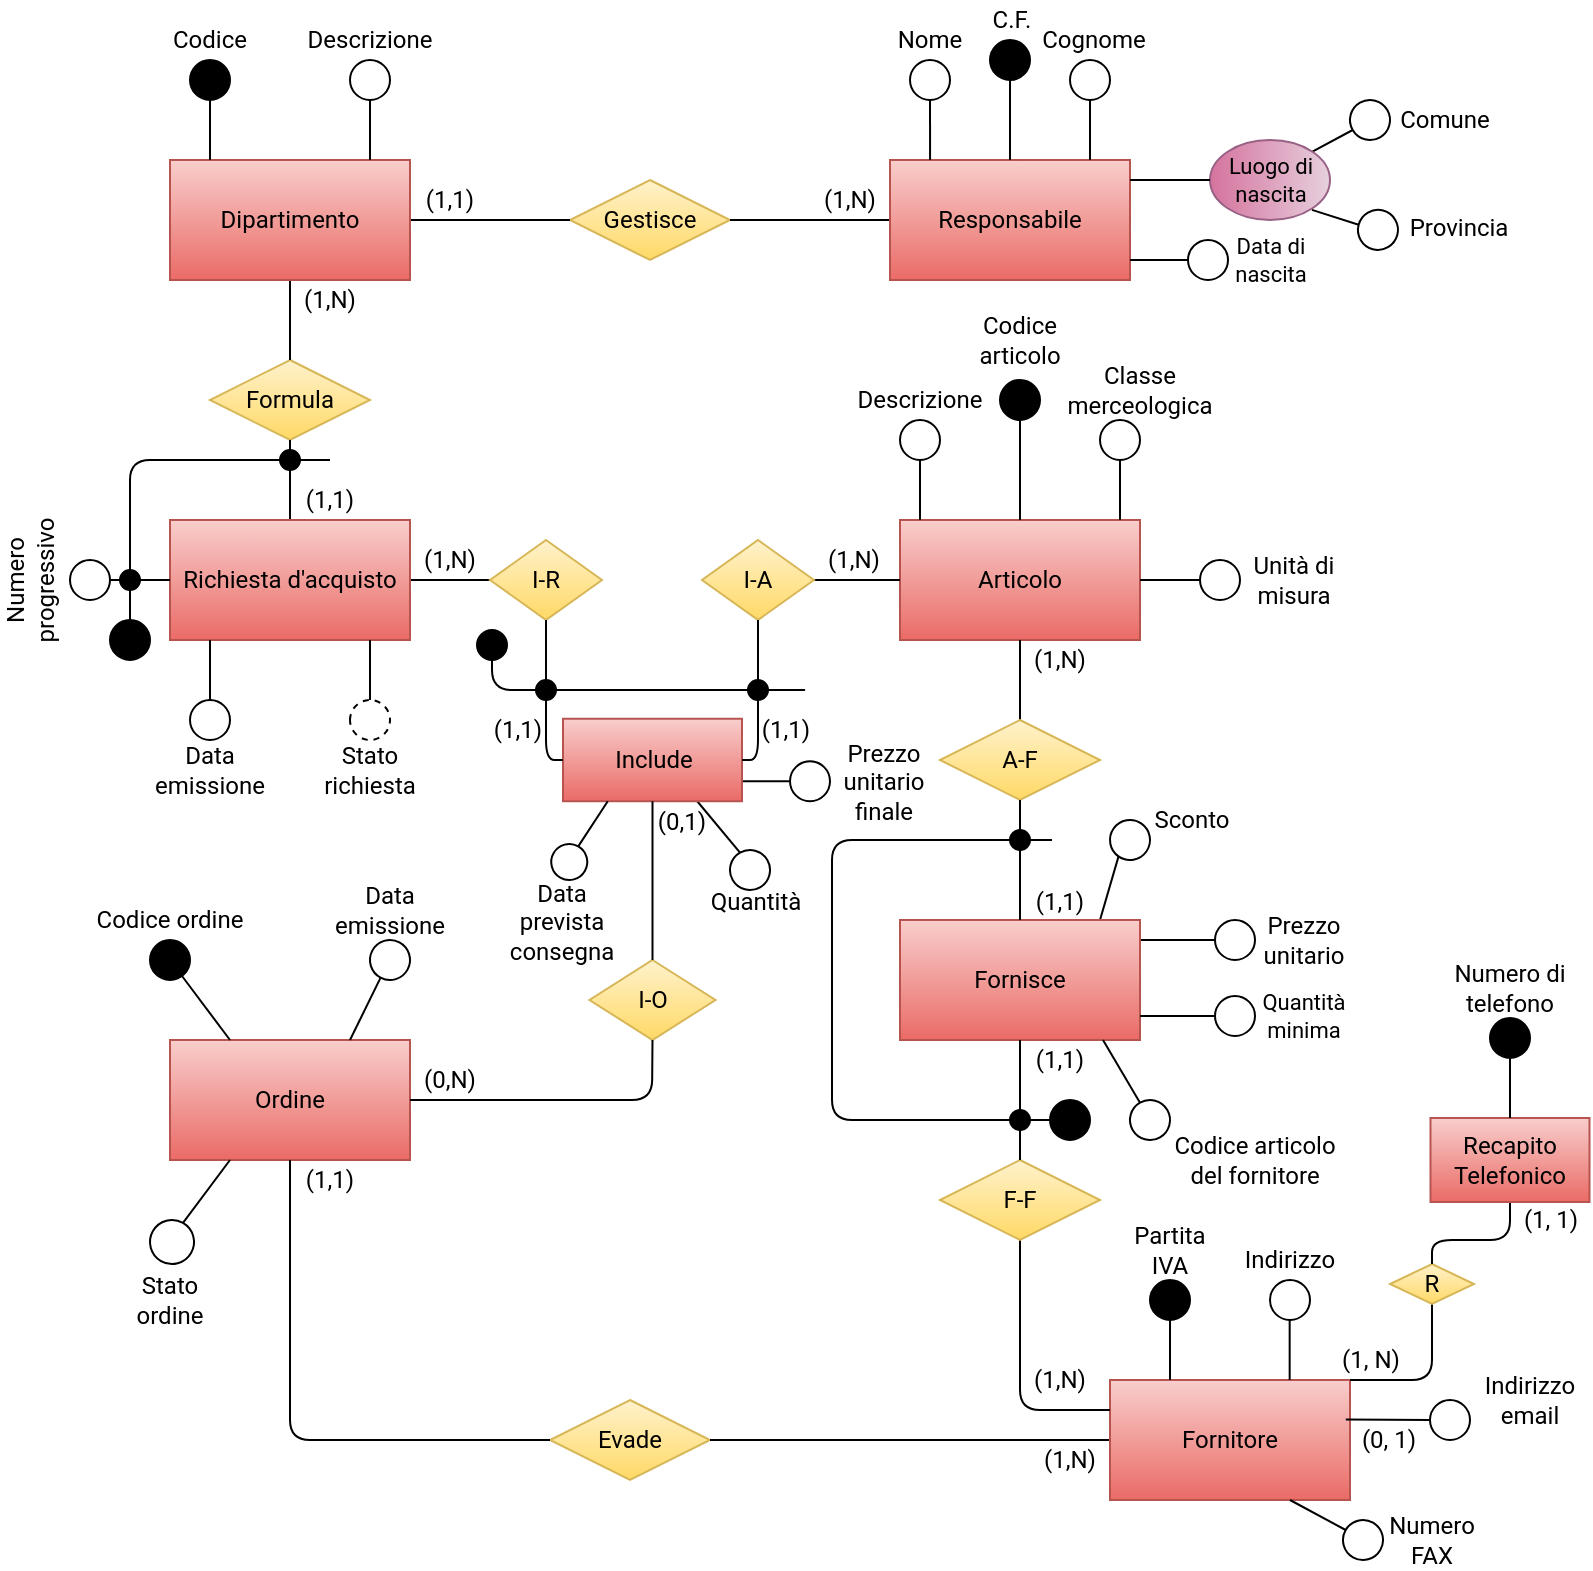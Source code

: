 <mxfile version="14.6.10" type="github">
  <diagram id="SgajTCS_TB5HfmCs7Fzj" name="Page-1">
    <mxGraphModel dx="981" dy="569" grid="1" gridSize="10" guides="1" tooltips="1" connect="1" arrows="1" fold="1" page="1" pageScale="1" pageWidth="827" pageHeight="1169" math="0" shadow="0">
      <root>
        <mxCell id="0" />
        <mxCell id="1" parent="0" />
        <mxCell id="Ak11ouihTSEtvC1-NCWn-9" value="" style="endArrow=none;html=1;entryX=0.5;entryY=1;entryDx=0;entryDy=0;fontFamily=Roboto;fontSource=https%3A%2F%2Ffonts.googleapis.com%2Fcss%3Ffamily%3DRoboto;exitX=1;exitY=0.5;exitDx=0;exitDy=0;" parent="1" target="Ak11ouihTSEtvC1-NCWn-7" edge="1">
          <mxGeometry x="390" y="390.62" width="50" height="50" as="geometry">
            <mxPoint x="370" y="410.62" as="sourcePoint" />
            <mxPoint x="440" y="830.62" as="targetPoint" />
          </mxGeometry>
        </mxCell>
        <mxCell id="HjmQYwQyKMlR8786KlLw-9" value="" style="endArrow=none;html=1;entryX=1;entryY=0.5;entryDx=0;entryDy=0;fontFamily=Roboto;fontSource=https%3A%2F%2Ffonts.googleapis.com%2Fcss%3Ffamily%3DRoboto;exitX=0.75;exitY=1;exitDx=0;exitDy=0;" parent="1" source="txoLGYBquXXo8uuWkz2p-16" target="HjmQYwQyKMlR8786KlLw-8" edge="1">
          <mxGeometry width="50" height="50" relative="1" as="geometry">
            <mxPoint x="380" y="173.5" as="sourcePoint" />
            <mxPoint x="-300" y="-76.5" as="targetPoint" />
          </mxGeometry>
        </mxCell>
        <mxCell id="WNvgnv75Yjdc2z-mZm8R-49" value="" style="group;fontFamily=Roboto;fontSource=https%3A%2F%2Ffonts.googleapis.com%2Fcss%3Ffamily%3DRoboto;" parent="1" connectable="0" vertex="1">
          <mxGeometry x="50" y="460" width="130" height="140" as="geometry" />
        </mxCell>
        <mxCell id="WNvgnv75Yjdc2z-mZm8R-8" value="Ordine" style="rounded=0;whiteSpace=wrap;html=1;fontFamily=Roboto;fontSource=https%3A%2F%2Ffonts.googleapis.com%2Fcss%3Ffamily%3DRoboto;fillColor=#f8cecc;strokeColor=#b85450;gradientColor=#ea6b66;" parent="WNvgnv75Yjdc2z-mZm8R-49" vertex="1">
          <mxGeometry x="40" y="80" width="120" height="60" as="geometry" />
        </mxCell>
        <mxCell id="WNvgnv75Yjdc2z-mZm8R-26" value="" style="group;fontFamily=Roboto;fontSource=https%3A%2F%2Ffonts.googleapis.com%2Fcss%3Ffamily%3DRoboto;" parent="WNvgnv75Yjdc2z-mZm8R-49" connectable="0" vertex="1">
          <mxGeometry x="140" y="5" width="40" height="80" as="geometry" />
        </mxCell>
        <mxCell id="0HRdDKmyG6_fZgm3HTcE-9" value="&lt;div&gt;Data emissione&lt;/div&gt;" style="text;html=1;strokeColor=none;fillColor=none;align=center;verticalAlign=middle;whiteSpace=wrap;rounded=0;fontFamily=Roboto;fontSource=https%3A%2F%2Ffonts.googleapis.com%2Fcss%3Ffamily%3DRoboto;" parent="WNvgnv75Yjdc2z-mZm8R-26" vertex="1">
          <mxGeometry x="-10" width="40" height="20" as="geometry" />
        </mxCell>
        <mxCell id="0HRdDKmyG6_fZgm3HTcE-7" value="&lt;span style=&quot;color: rgba(0, 0, 0, 0); font-size: 0px;&quot;&gt;%3CmxGraphModel%3E%3Croot%3E%3CmxCell%20id%3D%220%22%2F%3E%3CmxCell%20id%3D%221%22%20parent%3D%220%22%2F%3E%3CmxCell%20id%3D%222%22%20value%3D%22%22%20style%3D%22group%3BfontFamily%3DRoboto%3BfontSource%3Dhttps%253A%252F%252Ffonts.googleapis.com%252Fcss%253Ffamily%253DRoboto%3B%22%20connectable%3D%220%22%20vertex%3D%221%22%20parent%3D%221%22%3E%3CmxGeometry%20x%3D%2250%22%20y%3D%22450%22%20width%3D%22130%22%20height%3D%22140%22%20as%3D%22geometry%22%2F%3E%3C%2FmxCell%3E%3CmxCell%20id%3D%223%22%20value%3D%22Ordine%22%20style%3D%22rounded%3D0%3BwhiteSpace%3Dwrap%3Bhtml%3D1%3BfontFamily%3DRoboto%3BfontSource%3Dhttps%253A%252F%252Ffonts.googleapis.com%252Fcss%253Ffamily%253DRoboto%3BfillColor%3D%23f8cecc%3BstrokeColor%3D%23b85450%3BgradientColor%3D%23ea6b66%3B%22%20vertex%3D%221%22%20parent%3D%222%22%3E%3CmxGeometry%20x%3D%2240%22%20y%3D%2280%22%20width%3D%22120%22%20height%3D%2260%22%20as%3D%22geometry%22%2F%3E%3C%2FmxCell%3E%3CmxCell%20id%3D%224%22%20value%3D%22%22%20style%3D%22group%3BfontFamily%3DRoboto%3BfontSource%3Dhttps%253A%252F%252Ffonts.googleapis.com%252Fcss%253Ffamily%253DRoboto%3B%22%20connectable%3D%220%22%20vertex%3D%221%22%20parent%3D%222%22%3E%3CmxGeometry%20x%3D%2290%22%20width%3D%2240%22%20height%3D%2280%22%20as%3D%22geometry%22%2F%3E%3C%2FmxCell%3E%3CmxCell%20id%3D%225%22%20value%3D%22%22%20style%3D%22ellipse%3BwhiteSpace%3Dwrap%3Bhtml%3D1%3Baspect%3Dfixed%3BfontFamily%3DRoboto%3BfontSource%3Dhttps%253A%252F%252Ffonts.googleapis.com%252Fcss%253Ffamily%253DRoboto%3B%22%20vertex%3D%221%22%20parent%3D%224%22%3E%3CmxGeometry%20x%3D%2230%22%20y%3D%2230%22%20width%3D%2220%22%20height%3D%2220%22%20as%3D%22geometry%22%2F%3E%3C%2FmxCell%3E%3CmxCell%20id%3D%226%22%20value%3D%22%26lt%3Bdiv%26gt%3BData%20emissione%26lt%3B%2Fdiv%26gt%3B%22%20style%3D%22text%3Bhtml%3D1%3BstrokeColor%3Dnone%3BfillColor%3Dnone%3Balign%3Dcenter%3BverticalAlign%3Dmiddle%3BwhiteSpace%3Dwrap%3Brounded%3D0%3BfontFamily%3DRoboto%3BfontSource%3Dhttps%253A%252F%252Ffonts.googleapis.com%252Fcss%253Ffamily%253DRoboto%3B%22%20vertex%3D%221%22%20parent%3D%224%22%3E%3CmxGeometry%20width%3D%2240%22%20height%3D%2220%22%20as%3D%22geometry%22%2F%3E%3C%2FmxCell%3E%3CmxCell%20id%3D%227%22%20value%3D%22%22%20style%3D%22group%3BfontFamily%3DRoboto%3BfontSource%3Dhttps%253A%252F%252Ffonts.googleapis.com%252Fcss%253Ffamily%253DRoboto%3B%22%20connectable%3D%220%22%20vertex%3D%221%22%20parent%3D%222%22%3E%3CmxGeometry%20x%3D%2210%22%20y%3D%2210%22%20width%3D%2260%22%20height%3D%2270%22%20as%3D%22geometry%22%2F%3E%3C%2FmxCell%3E%3CmxCell%20id%3D%228%22%20value%3D%22%22%20style%3D%22ellipse%3BfontFamily%3DRoboto%3BfontSource%3Dhttps%253A%252F%252Ffonts.googleapis.com%252Fcss%253Ffamily%253DRoboto%3BfillColor%3D%23000000%3B%22%20vertex%3D%221%22%20parent%3D%227%22%3E%3CmxGeometry%20x%3D%2210%22%20y%3D%2220%22%20width%3D%2220%22%20height%3D%2220%22%20as%3D%22geometry%22%2F%3E%3C%2FmxCell%3E%3CmxCell%20id%3D%229%22%20value%3D%22Codice%20ordine%22%20style%3D%22text%3Bhtml%3D1%3BstrokeColor%3Dnone%3BfillColor%3Dnone%3Balign%3Dcenter%3BverticalAlign%3Dmiddle%3BwhiteSpace%3Dwrap%3Brounded%3D0%3BfontFamily%3DRoboto%3BfontSource%3Dhttps%253A%252F%252Ffonts.googleapis.com%252Fcss%253Ffamily%253DRoboto%3B%22%20vertex%3D%221%22%20parent%3D%227%22%3E%3CmxGeometry%20x%3D%22-20%22%20y%3D%22-10%22%20width%3D%2280%22%20height%3D%2220%22%20as%3D%22geometry%22%2F%3E%3C%2FmxCell%3E%3CmxCell%20id%3D%2210%22%20value%3D%22%22%20style%3D%22endArrow%3Dnone%3Bhtml%3D1%3BfontFamily%3DRoboto%3BfontSource%3Dhttps%253A%252F%252Ffonts.googleapis.com%252Fcss%253Ffamily%253DRoboto%3BexitX%3D0.25%3BexitY%3D0%3BexitDx%3D0%3BexitDy%3D0%3B%22%20edge%3D%221%22%20parent%3D%222%22%20source%3D%223%22%20target%3D%228%22%3E%3CmxGeometry%20width%3D%2250%22%20height%3D%2250%22%20relative%3D%221%22%20as%3D%22geometry%22%3E%3CmxPoint%20x%3D%2240%22%20y%3D%2280%22%20as%3D%22sourcePoint%22%2F%3E%3CmxPoint%20x%3D%2240%22%20y%3D%2250%22%20as%3D%22targetPoint%22%2F%3E%3C%2FmxGeometry%3E%3C%2FmxCell%3E%3CmxCell%20id%3D%2211%22%20value%3D%22%22%20style%3D%22endArrow%3Dnone%3Bhtml%3D1%3BfontFamily%3DRoboto%3BfontSource%3Dhttps%253A%252F%252Ffonts.googleapis.com%252Fcss%253Ffamily%253DRoboto%3BexitX%3D0.75%3BexitY%3D0%3BexitDx%3D0%3BexitDy%3D0%3BentryX%3D0.5%3BentryY%3D1%3BentryDx%3D0%3BentryDy%3D0%3B%22%20edge%3D%221%22%20parent%3D%222%22%20source%3D%223%22%20target%3D%225%22%3E%3CmxGeometry%20x%3D%22100%22%20y%3D%2210%22%20width%3D%2250%22%20height%3D%2250%22%20as%3D%22geometry%22%3E%3CmxPoint%20x%3D%22120%22%20y%3D%2280%22%20as%3D%22sourcePoint%22%2F%3E%3CmxPoint%20x%3D%22123%22%20y%3D%2246%22%20as%3D%22targetPoint%22%2F%3E%3CArray%20as%3D%22points%22%2F%3E%3C%2FmxGeometry%3E%3C%2FmxCell%3E%3C%2Froot%3E%3C%2FmxGraphModel%3E&lt;/span&gt;" style="ellipse;whiteSpace=wrap;html=1;aspect=fixed;fontFamily=Roboto;fontSource=https%3A%2F%2Ffonts.googleapis.com%2Fcss%3Ffamily%3DRoboto;rotation=118;" parent="WNvgnv75Yjdc2z-mZm8R-26" vertex="1">
          <mxGeometry y="25" width="20" height="20" as="geometry" />
        </mxCell>
        <mxCell id="WNvgnv75Yjdc2z-mZm8R-27" value="" style="group;fontFamily=Roboto;fontSource=https%3A%2F%2Ffonts.googleapis.com%2Fcss%3Ffamily%3DRoboto;" parent="WNvgnv75Yjdc2z-mZm8R-49" connectable="0" vertex="1">
          <mxGeometry x="10" y="10" width="60" height="70" as="geometry" />
        </mxCell>
        <mxCell id="WNvgnv75Yjdc2z-mZm8R-29" value="" style="ellipse;fontFamily=Roboto;fontSource=https%3A%2F%2Ffonts.googleapis.com%2Fcss%3Ffamily%3DRoboto;fillColor=#000000;" parent="WNvgnv75Yjdc2z-mZm8R-27" vertex="1">
          <mxGeometry x="20" y="20" width="20" height="20" as="geometry" />
        </mxCell>
        <mxCell id="WNvgnv75Yjdc2z-mZm8R-30" value="Codice ordine" style="text;html=1;strokeColor=none;fillColor=none;align=center;verticalAlign=middle;whiteSpace=wrap;rounded=0;fontFamily=Roboto;fontSource=https%3A%2F%2Ffonts.googleapis.com%2Fcss%3Ffamily%3DRoboto;" parent="WNvgnv75Yjdc2z-mZm8R-27" vertex="1">
          <mxGeometry x="-10" width="80" height="20" as="geometry" />
        </mxCell>
        <mxCell id="WNvgnv75Yjdc2z-mZm8R-28" value="" style="endArrow=none;html=1;fontFamily=Roboto;fontSource=https%3A%2F%2Ffonts.googleapis.com%2Fcss%3Ffamily%3DRoboto;exitX=0.25;exitY=0;exitDx=0;exitDy=0;" parent="WNvgnv75Yjdc2z-mZm8R-49" source="WNvgnv75Yjdc2z-mZm8R-8" target="WNvgnv75Yjdc2z-mZm8R-29" edge="1">
          <mxGeometry width="50" height="50" relative="1" as="geometry">
            <mxPoint x="40" y="80" as="sourcePoint" />
            <mxPoint x="40" y="50" as="targetPoint" />
          </mxGeometry>
        </mxCell>
        <mxCell id="0h58Y4UDxRGjKi9DkPcS-29" value="" style="endArrow=none;html=1;exitX=0.75;exitY=0;exitDx=0;exitDy=0;entryX=1;entryY=0.5;entryDx=0;entryDy=0;fontFamily=Roboto;fontSource=https%3A%2F%2Ffonts.googleapis.com%2Fcss%3Ffamily%3DRoboto;" parent="WNvgnv75Yjdc2z-mZm8R-49" source="WNvgnv75Yjdc2z-mZm8R-8" target="0HRdDKmyG6_fZgm3HTcE-7" edge="1">
          <mxGeometry width="50" height="50" relative="1" as="geometry">
            <mxPoint x="100" y="95" as="sourcePoint" />
            <mxPoint x="150" y="45" as="targetPoint" />
          </mxGeometry>
        </mxCell>
        <mxCell id="tpPD9y9O5CYVwDH-KBWt-45" value="Gestisce" style="shape=rhombus;perimeter=rhombusPerimeter;whiteSpace=wrap;html=1;align=center;fontFamily=Roboto;fontSource=https%3A%2F%2Ffonts.googleapis.com%2Fcss%3Ffamily%3DRoboto;gradientColor=#ffd966;fillColor=#fff2cc;strokeColor=#d6b656;" parent="1" vertex="1">
          <mxGeometry x="290" y="110" width="80" height="40" as="geometry" />
        </mxCell>
        <mxCell id="tpPD9y9O5CYVwDH-KBWt-48" value="" style="endArrow=none;html=1;exitX=1;exitY=0.5;exitDx=0;exitDy=0;entryX=0;entryY=0.5;entryDx=0;entryDy=0;fontFamily=Roboto;fontSource=https%3A%2F%2Ffonts.googleapis.com%2Fcss%3Ffamily%3DRoboto;" parent="1" source="WNvgnv75Yjdc2z-mZm8R-1" target="tpPD9y9O5CYVwDH-KBWt-45" edge="1">
          <mxGeometry width="50" height="50" relative="1" as="geometry">
            <mxPoint x="224" y="180.76" as="sourcePoint" />
            <mxPoint x="274" y="170.76" as="targetPoint" />
          </mxGeometry>
        </mxCell>
        <mxCell id="tpPD9y9O5CYVwDH-KBWt-52" value="(1,1)" style="text;html=1;strokeColor=none;fillColor=none;align=center;verticalAlign=middle;whiteSpace=wrap;rounded=0;fontFamily=Roboto;fontSource=https%3A%2F%2Ffonts.googleapis.com%2Fcss%3Ffamily%3DRoboto;" parent="1" vertex="1">
          <mxGeometry x="210" y="110" width="40" height="20" as="geometry" />
        </mxCell>
        <mxCell id="tpPD9y9O5CYVwDH-KBWt-53" value="(1,N)" style="text;html=1;strokeColor=none;fillColor=none;align=center;verticalAlign=middle;whiteSpace=wrap;rounded=0;fontFamily=Roboto;fontSource=https%3A%2F%2Ffonts.googleapis.com%2Fcss%3Ffamily%3DRoboto;" parent="1" vertex="1">
          <mxGeometry x="410" y="110" width="40" height="20" as="geometry" />
        </mxCell>
        <mxCell id="tpPD9y9O5CYVwDH-KBWt-60" value="Formula" style="shape=rhombus;perimeter=rhombusPerimeter;whiteSpace=wrap;html=1;align=center;fontFamily=Roboto;fontSource=https%3A%2F%2Ffonts.googleapis.com%2Fcss%3Ffamily%3DRoboto;gradientColor=#ffd966;fillColor=#fff2cc;strokeColor=#d6b656;" parent="1" vertex="1">
          <mxGeometry x="110" y="200" width="80" height="40" as="geometry" />
        </mxCell>
        <mxCell id="tpPD9y9O5CYVwDH-KBWt-62" value="" style="line;strokeWidth=1;rotatable=0;dashed=0;labelPosition=right;align=left;verticalAlign=middle;spacingTop=0;spacingLeft=6;points=[];portConstraint=eastwest;fontFamily=Roboto;fontSource=https%3A%2F%2Ffonts.googleapis.com%2Fcss%3Ffamily%3DRoboto;" parent="1" vertex="1">
          <mxGeometry x="114" y="213.5" width="140" as="geometry" />
        </mxCell>
        <mxCell id="tpPD9y9O5CYVwDH-KBWt-64" value="" style="endArrow=none;html=1;rounded=0;entryX=0.5;entryY=0;entryDx=0;entryDy=0;fontFamily=Roboto;fontSource=https%3A%2F%2Ffonts.googleapis.com%2Fcss%3Ffamily%3DRoboto;exitX=0.5;exitY=1;exitDx=0;exitDy=0;" parent="1" source="WNvgnv75Yjdc2z-mZm8R-1" target="tpPD9y9O5CYVwDH-KBWt-60" edge="1">
          <mxGeometry relative="1" as="geometry">
            <mxPoint x="164" y="176.5" as="sourcePoint" />
            <mxPoint x="214" y="283.5" as="targetPoint" />
          </mxGeometry>
        </mxCell>
        <mxCell id="80SjEbUUBAHeHSITV065-4" style="edgeStyle=orthogonalEdgeStyle;rounded=0;orthogonalLoop=1;jettySize=auto;html=1;exitX=0;exitY=0.5;exitDx=0;exitDy=0;entryX=1;entryY=0.5;entryDx=0;entryDy=0;endArrow=none;endFill=0;fontFamily=Roboto;fontSource=https%3A%2F%2Ffonts.googleapis.com%2Fcss%3Ffamily%3DRoboto;" parent="1" source="tpPD9y9O5CYVwDH-KBWt-75" target="tpPD9y9O5CYVwDH-KBWt-45" edge="1">
          <mxGeometry relative="1" as="geometry" />
        </mxCell>
        <mxCell id="tpPD9y9O5CYVwDH-KBWt-75" value="Responsabile" style="rounded=0;whiteSpace=wrap;html=1;fontFamily=Roboto;fontSource=https%3A%2F%2Ffonts.googleapis.com%2Fcss%3Ffamily%3DRoboto;fillColor=#f8cecc;strokeColor=#b85450;gradientColor=#ea6b66;" parent="1" vertex="1">
          <mxGeometry x="450" y="100" width="120" height="60" as="geometry" />
        </mxCell>
        <mxCell id="tpPD9y9O5CYVwDH-KBWt-90" value="" style="ellipse;whiteSpace=wrap;html=1;aspect=fixed;rotation=90;fontFamily=Roboto;fontSource=https%3A%2F%2Ffonts.googleapis.com%2Fcss%3Ffamily%3DRoboto;" parent="1" vertex="1">
          <mxGeometry x="599" y="140" width="20" height="20" as="geometry" />
        </mxCell>
        <mxCell id="tpPD9y9O5CYVwDH-KBWt-91" value="" style="endArrow=none;html=1;entryX=0.5;entryY=1;entryDx=0;entryDy=0;fontFamily=Roboto;fontSource=https%3A%2F%2Ffonts.googleapis.com%2Fcss%3Ffamily%3DRoboto;" parent="1" target="tpPD9y9O5CYVwDH-KBWt-90" edge="1">
          <mxGeometry x="232" y="-228.5" width="50" height="50" as="geometry">
            <mxPoint x="570" y="150" as="sourcePoint" />
            <mxPoint x="287" y="226.5" as="targetPoint" />
          </mxGeometry>
        </mxCell>
        <mxCell id="tpPD9y9O5CYVwDH-KBWt-92" value="&lt;div style=&quot;font-size: 11px&quot;&gt;&lt;font style=&quot;font-size: 11px&quot;&gt;Data di nascita&lt;/font&gt;&lt;/div&gt;" style="text;html=1;strokeColor=none;fillColor=none;align=center;verticalAlign=middle;whiteSpace=wrap;rounded=0;rotation=0;fontFamily=Roboto;fontSource=https%3A%2F%2Ffonts.googleapis.com%2Fcss%3Ffamily%3DRoboto;" parent="1" vertex="1">
          <mxGeometry x="612.5" y="140" width="55" height="20" as="geometry" />
        </mxCell>
        <mxCell id="tpPD9y9O5CYVwDH-KBWt-95" value="" style="endArrow=none;html=1;rounded=0;entryX=0.5;entryY=0;entryDx=0;entryDy=0;exitX=0.5;exitY=1;exitDx=0;exitDy=0;fontFamily=Roboto;fontSource=https%3A%2F%2Ffonts.googleapis.com%2Fcss%3Ffamily%3DRoboto;" parent="1" source="tpPD9y9O5CYVwDH-KBWt-60" target="WNvgnv75Yjdc2z-mZm8R-5" edge="1">
          <mxGeometry relative="1" as="geometry">
            <mxPoint x="184" y="393.5" as="sourcePoint" />
            <mxPoint x="324" y="353.5" as="targetPoint" />
          </mxGeometry>
        </mxCell>
        <mxCell id="tpPD9y9O5CYVwDH-KBWt-96" value="(1,N)" style="text;html=1;strokeColor=none;fillColor=none;align=center;verticalAlign=middle;whiteSpace=wrap;rounded=0;fontFamily=Roboto;fontSource=https%3A%2F%2Ffonts.googleapis.com%2Fcss%3Ffamily%3DRoboto;" parent="1" vertex="1">
          <mxGeometry x="150" y="160" width="40" height="20" as="geometry" />
        </mxCell>
        <mxCell id="tpPD9y9O5CYVwDH-KBWt-98" value="(1,1)" style="text;html=1;strokeColor=none;fillColor=none;align=center;verticalAlign=middle;whiteSpace=wrap;rounded=0;rotation=0;fontFamily=Roboto;fontSource=https%3A%2F%2Ffonts.googleapis.com%2Fcss%3Ffamily%3DRoboto;" parent="1" vertex="1">
          <mxGeometry x="150" y="260" width="40" height="20" as="geometry" />
        </mxCell>
        <mxCell id="tpPD9y9O5CYVwDH-KBWt-77" value="" style="ellipse;whiteSpace=wrap;html=1;aspect=fixed;fontFamily=Roboto;fontSource=https%3A%2F%2Ffonts.googleapis.com%2Fcss%3Ffamily%3DRoboto;" parent="1" vertex="1">
          <mxGeometry x="540" y="50" width="20" height="20" as="geometry" />
        </mxCell>
        <mxCell id="tpPD9y9O5CYVwDH-KBWt-78" value="" style="endArrow=none;html=1;entryX=0.5;entryY=1;entryDx=0;entryDy=0;fontFamily=Roboto;fontSource=https%3A%2F%2Ffonts.googleapis.com%2Fcss%3Ffamily%3DRoboto;" parent="1" target="tpPD9y9O5CYVwDH-KBWt-77" edge="1">
          <mxGeometry x="542" y="30" width="50" height="50" as="geometry">
            <mxPoint x="550" y="100" as="sourcePoint" />
            <mxPoint x="982" y="30" as="targetPoint" />
          </mxGeometry>
        </mxCell>
        <mxCell id="tpPD9y9O5CYVwDH-KBWt-79" value="&lt;font style=&quot;font-size: 12px;&quot;&gt;Cognome&lt;/font&gt;" style="text;html=1;strokeColor=none;fillColor=none;align=center;verticalAlign=middle;whiteSpace=wrap;rounded=0;fontFamily=Roboto;fontSource=https%3A%2F%2Ffonts.googleapis.com%2Fcss%3Ffamily%3DRoboto;fontSize=12;" parent="1" vertex="1">
          <mxGeometry x="531.5" y="30" width="40" height="20" as="geometry" />
        </mxCell>
        <mxCell id="tpPD9y9O5CYVwDH-KBWt-81" value="" style="endArrow=none;html=1;exitX=0.5;exitY=0;exitDx=0;exitDy=0;entryX=0.5;entryY=1;entryDx=0;entryDy=0;fontFamily=Roboto;fontSource=https%3A%2F%2Ffonts.googleapis.com%2Fcss%3Ffamily%3DRoboto;" parent="1" source="tpPD9y9O5CYVwDH-KBWt-75" target="tpPD9y9O5CYVwDH-KBWt-82" edge="1">
          <mxGeometry x="490" y="20" width="50" height="50" as="geometry">
            <mxPoint x="510" y="90" as="sourcePoint" />
            <mxPoint x="510" y="60" as="targetPoint" />
          </mxGeometry>
        </mxCell>
        <mxCell id="tpPD9y9O5CYVwDH-KBWt-82" value="" style="ellipse;fontFamily=Roboto;fontSource=https%3A%2F%2Ffonts.googleapis.com%2Fcss%3Ffamily%3DRoboto;fillColor=#000000;" parent="1" vertex="1">
          <mxGeometry x="500" y="40" width="20" height="20" as="geometry" />
        </mxCell>
        <mxCell id="tpPD9y9O5CYVwDH-KBWt-83" value="C.F." style="text;html=1;strokeColor=none;fillColor=none;align=center;verticalAlign=middle;whiteSpace=wrap;rounded=0;fontFamily=Roboto;fontSource=https%3A%2F%2Ffonts.googleapis.com%2Fcss%3Ffamily%3DRoboto;" parent="1" vertex="1">
          <mxGeometry x="491" y="20" width="40" height="20" as="geometry" />
        </mxCell>
        <mxCell id="tpPD9y9O5CYVwDH-KBWt-85" value="" style="ellipse;whiteSpace=wrap;html=1;aspect=fixed;fontFamily=Roboto;fontSource=https%3A%2F%2Ffonts.googleapis.com%2Fcss%3Ffamily%3DRoboto;" parent="1" vertex="1">
          <mxGeometry x="460" y="50" width="20" height="20" as="geometry" />
        </mxCell>
        <mxCell id="tpPD9y9O5CYVwDH-KBWt-86" value="" style="endArrow=none;html=1;entryX=0.5;entryY=1;entryDx=0;entryDy=0;fontFamily=Roboto;fontSource=https%3A%2F%2Ffonts.googleapis.com%2Fcss%3Ffamily%3DRoboto;exitX=0.167;exitY=0;exitDx=0;exitDy=0;exitPerimeter=0;" parent="1" source="tpPD9y9O5CYVwDH-KBWt-75" target="tpPD9y9O5CYVwDH-KBWt-85" edge="1">
          <mxGeometry x="380" y="25" width="50" height="50" as="geometry">
            <mxPoint x="470" y="90" as="sourcePoint" />
            <mxPoint x="820" y="25" as="targetPoint" />
          </mxGeometry>
        </mxCell>
        <mxCell id="tpPD9y9O5CYVwDH-KBWt-87" value="Nome" style="text;html=1;strokeColor=none;fillColor=none;align=center;verticalAlign=middle;whiteSpace=wrap;rounded=0;fontFamily=Roboto;fontSource=https%3A%2F%2Ffonts.googleapis.com%2Fcss%3Ffamily%3DRoboto;fontSize=12;" parent="1" vertex="1">
          <mxGeometry x="450" y="30" width="40" height="20" as="geometry" />
        </mxCell>
        <mxCell id="80SjEbUUBAHeHSITV065-102" style="edgeStyle=none;rounded=0;sketch=0;orthogonalLoop=1;jettySize=auto;html=1;exitX=1;exitY=0.5;exitDx=0;exitDy=0;entryX=0;entryY=0.5;entryDx=0;entryDy=0;endArrow=none;endFill=0;fontSize=10;fontFamily=Roboto;fontSource=https%3A%2F%2Ffonts.googleapis.com%2Fcss%3Ffamily%3DRoboto;" parent="1" source="WNvgnv75Yjdc2z-mZm8R-5" target="80SjEbUUBAHeHSITV065-35" edge="1">
          <mxGeometry relative="1" as="geometry" />
        </mxCell>
        <mxCell id="WNvgnv75Yjdc2z-mZm8R-5" value="Richiesta d&#39;acquisto" style="rounded=0;whiteSpace=wrap;html=1;fontFamily=Roboto;fontSource=https%3A%2F%2Ffonts.googleapis.com%2Fcss%3Ffamily%3DRoboto;fillColor=#f8cecc;strokeColor=#b85450;gradientColor=#ea6b66;" parent="1" vertex="1">
          <mxGeometry x="90" y="280" width="120" height="60" as="geometry" />
        </mxCell>
        <mxCell id="WNvgnv75Yjdc2z-mZm8R-37" value="" style="group;fontFamily=Roboto;fontSource=https%3A%2F%2Ffonts.googleapis.com%2Fcss%3Ffamily%3DRoboto;rotation=-180;" parent="1" connectable="0" vertex="1">
          <mxGeometry x="90" y="340" width="40" height="80" as="geometry" />
        </mxCell>
        <mxCell id="WNvgnv75Yjdc2z-mZm8R-38" value="" style="ellipse;whiteSpace=wrap;html=1;aspect=fixed;fontFamily=Roboto;fontSource=https%3A%2F%2Ffonts.googleapis.com%2Fcss%3Ffamily%3DRoboto;rotation=-180;" parent="WNvgnv75Yjdc2z-mZm8R-37" vertex="1">
          <mxGeometry x="10" y="30" width="20" height="20" as="geometry" />
        </mxCell>
        <mxCell id="WNvgnv75Yjdc2z-mZm8R-39" value="" style="endArrow=none;html=1;entryX=0.5;entryY=1;entryDx=0;entryDy=0;fontFamily=Roboto;fontSource=https%3A%2F%2Ffonts.googleapis.com%2Fcss%3Ffamily%3DRoboto;" parent="WNvgnv75Yjdc2z-mZm8R-37" target="WNvgnv75Yjdc2z-mZm8R-38" edge="1">
          <mxGeometry x="-10" y="20" width="50" height="50" as="geometry">
            <mxPoint x="20" as="sourcePoint" />
            <mxPoint x="-400" y="70" as="targetPoint" />
          </mxGeometry>
        </mxCell>
        <mxCell id="WNvgnv75Yjdc2z-mZm8R-40" value="&lt;div&gt;Data emissione&lt;/div&gt;" style="text;html=1;strokeColor=none;fillColor=none;align=center;verticalAlign=middle;whiteSpace=wrap;rounded=0;fontFamily=Roboto;fontSource=https%3A%2F%2Ffonts.googleapis.com%2Fcss%3Ffamily%3DRoboto;rotation=0;" parent="WNvgnv75Yjdc2z-mZm8R-37" vertex="1">
          <mxGeometry y="55" width="40" height="20" as="geometry" />
        </mxCell>
        <mxCell id="80SjEbUUBAHeHSITV065-6" value="Articolo" style="rounded=0;whiteSpace=wrap;html=1;fontFamily=Roboto;fontSource=https%3A%2F%2Ffonts.googleapis.com%2Fcss%3Ffamily%3DRoboto;fillColor=#f8cecc;strokeColor=#b85450;gradientColor=#ea6b66;" parent="1" vertex="1">
          <mxGeometry x="455" y="280" width="120" height="60" as="geometry" />
        </mxCell>
        <mxCell id="WNvgnv75Yjdc2z-mZm8R-56" value="" style="endArrow=none;html=1;fontFamily=Roboto;fontSource=https%3A%2F%2Ffonts.googleapis.com%2Fcss%3Ffamily%3DRoboto;exitX=0.5;exitY=0;exitDx=0;exitDy=0;entryX=0.5;entryY=0;entryDx=0;entryDy=0;" parent="1" source="80SjEbUUBAHeHSITV065-6" target="WNvgnv75Yjdc2z-mZm8R-57" edge="1">
          <mxGeometry x="373" y="185" width="50" height="50" as="geometry">
            <mxPoint x="515" y="180" as="sourcePoint" />
            <mxPoint x="515" y="200" as="targetPoint" />
          </mxGeometry>
        </mxCell>
        <mxCell id="WNvgnv75Yjdc2z-mZm8R-57" value="" style="ellipse;fontFamily=Roboto;fontSource=https%3A%2F%2Ffonts.googleapis.com%2Fcss%3Ffamily%3DRoboto;fillColor=#000000;" parent="1" vertex="1">
          <mxGeometry x="505" y="210" width="20" height="20" as="geometry" />
        </mxCell>
        <mxCell id="80SjEbUUBAHeHSITV065-18" value="&lt;div&gt;Codice&lt;/div&gt;&lt;div&gt;articolo&lt;/div&gt;" style="text;html=1;strokeColor=none;fillColor=none;align=center;verticalAlign=middle;whiteSpace=wrap;rounded=0;rotation=0;fontFamily=Roboto;fontSource=https%3A%2F%2Ffonts.googleapis.com%2Fcss%3Ffamily%3DRoboto;" parent="1" vertex="1">
          <mxGeometry x="490" y="180" width="50" height="20" as="geometry" />
        </mxCell>
        <mxCell id="80SjEbUUBAHeHSITV065-103" style="edgeStyle=none;rounded=0;sketch=0;orthogonalLoop=1;jettySize=auto;html=1;entryX=0;entryY=0.5;entryDx=0;entryDy=0;endArrow=none;endFill=0;fontSize=10;fontFamily=Roboto;fontSource=https%3A%2F%2Ffonts.googleapis.com%2Fcss%3Ffamily%3DRoboto;" parent="1" source="txoLGYBquXXo8uuWkz2p-11" target="80SjEbUUBAHeHSITV065-6" edge="1">
          <mxGeometry relative="1" as="geometry">
            <mxPoint x="432" y="310" as="sourcePoint" />
          </mxGeometry>
        </mxCell>
        <mxCell id="80SjEbUUBAHeHSITV065-35" value="&lt;font data-font-src=&quot;https://fonts.googleapis.com/css?family=Roboto&quot;&gt;I-R&lt;/font&gt;" style="rhombus;whiteSpace=wrap;html=1;rounded=0;sketch=0;fontFamily=Roboto;fontSource=https%3A%2F%2Ffonts.googleapis.com%2Fcss%3Ffamily%3DRoboto;gradientColor=#ffd966;fillColor=#fff2cc;strokeColor=#d6b656;" parent="1" vertex="1">
          <mxGeometry x="250" y="290" width="56" height="40" as="geometry" />
        </mxCell>
        <mxCell id="80SjEbUUBAHeHSITV065-59" value="" style="group;fontFamily=Roboto;fontSource=https%3A%2F%2Ffonts.googleapis.com%2Fcss%3Ffamily%3DRoboto;" parent="1" connectable="0" vertex="1">
          <mxGeometry x="545" y="210" width="50" height="70" as="geometry" />
        </mxCell>
        <mxCell id="80SjEbUUBAHeHSITV065-60" value="" style="ellipse;whiteSpace=wrap;html=1;aspect=fixed;fontFamily=Roboto;fontSource=https%3A%2F%2Ffonts.googleapis.com%2Fcss%3Ffamily%3DRoboto;" parent="80SjEbUUBAHeHSITV065-59" vertex="1">
          <mxGeometry x="10" y="20" width="20" height="20" as="geometry" />
        </mxCell>
        <mxCell id="80SjEbUUBAHeHSITV065-61" value="" style="endArrow=none;html=1;entryX=0.5;entryY=1;entryDx=0;entryDy=0;fontFamily=Roboto;fontSource=https%3A%2F%2Ffonts.googleapis.com%2Fcss%3Ffamily%3DRoboto;" parent="80SjEbUUBAHeHSITV065-59" target="80SjEbUUBAHeHSITV065-60" edge="1">
          <mxGeometry width="50" height="50" relative="1" as="geometry">
            <mxPoint x="20" y="70" as="sourcePoint" />
            <mxPoint x="440" as="targetPoint" />
          </mxGeometry>
        </mxCell>
        <mxCell id="80SjEbUUBAHeHSITV065-62" value="&lt;div&gt;Classe&lt;/div&gt;&lt;div&gt;merceologica&lt;br&gt;&lt;/div&gt;" style="text;html=1;strokeColor=none;fillColor=none;align=center;verticalAlign=middle;whiteSpace=wrap;rounded=0;fontFamily=Roboto;fontSource=https%3A%2F%2Ffonts.googleapis.com%2Fcss%3Ffamily%3DRoboto;" parent="80SjEbUUBAHeHSITV065-59" vertex="1">
          <mxGeometry x="10" width="40" height="10" as="geometry" />
        </mxCell>
        <mxCell id="80SjEbUUBAHeHSITV065-71" value="" style="endArrow=none;html=1;fontFamily=Roboto;fontSource=https%3A%2F%2Ffonts.googleapis.com%2Fcss%3Ffamily%3DRoboto;exitX=0;exitY=0.5;exitDx=0;exitDy=0;entryX=0.5;entryY=1;entryDx=0;entryDy=0;" parent="1" source="WNvgnv75Yjdc2z-mZm8R-5" target="80SjEbUUBAHeHSITV065-72" edge="1">
          <mxGeometry width="50" height="50" relative="1" as="geometry">
            <mxPoint x="80" y="310" as="sourcePoint" />
            <mxPoint x="60" y="310" as="targetPoint" />
          </mxGeometry>
        </mxCell>
        <mxCell id="80SjEbUUBAHeHSITV065-72" value="" style="ellipse;fontFamily=Roboto;fontSource=https%3A%2F%2Ffonts.googleapis.com%2Fcss%3Ffamily%3DRoboto;rotation=-90;" parent="1" vertex="1">
          <mxGeometry x="40" y="300" width="20" height="20" as="geometry" />
        </mxCell>
        <mxCell id="80SjEbUUBAHeHSITV065-73" value="&lt;div&gt;Numero&lt;/div&gt;&lt;div&gt;progressivo&lt;/div&gt;" style="text;html=1;strokeColor=none;fillColor=none;align=center;verticalAlign=middle;whiteSpace=wrap;rounded=0;fontFamily=Roboto;fontSource=https%3A%2F%2Ffonts.googleapis.com%2Fcss%3Ffamily%3DRoboto;rotation=-90;" parent="1" vertex="1">
          <mxGeometry y="300" width="40" height="20" as="geometry" />
        </mxCell>
        <mxCell id="80SjEbUUBAHeHSITV065-76" value="" style="ellipse;fontFamily=Roboto;fontSource=https%3A%2F%2Ffonts.googleapis.com%2Fcss%3Ffamily%3DRoboto;fillColor=#000000;" parent="1" vertex="1">
          <mxGeometry x="60" y="330" width="20" height="20" as="geometry" />
        </mxCell>
        <mxCell id="80SjEbUUBAHeHSITV065-101" value="Data prevista consegna" style="text;html=1;strokeColor=none;fillColor=none;align=center;verticalAlign=middle;whiteSpace=wrap;rounded=0;fontFamily=Roboto;fontSource=https%3A%2F%2Ffonts.googleapis.com%2Fcss%3Ffamily%3DRoboto;rotation=0;" parent="1" vertex="1">
          <mxGeometry x="266" y="470" width="40" height="21" as="geometry" />
        </mxCell>
        <mxCell id="80SjEbUUBAHeHSITV065-108" value="" style="group;fontFamily=Roboto;fontSource=https%3A%2F%2Ffonts.googleapis.com%2Fcss%3Ffamily%3DRoboto;rotation=90;" parent="1" connectable="0" vertex="1">
          <mxGeometry x="595" y="290" width="40" height="80" as="geometry" />
        </mxCell>
        <mxCell id="80SjEbUUBAHeHSITV065-109" value="" style="ellipse;whiteSpace=wrap;html=1;aspect=fixed;fontFamily=Roboto;fontSource=https%3A%2F%2Ffonts.googleapis.com%2Fcss%3Ffamily%3DRoboto;rotation=90;" parent="80SjEbUUBAHeHSITV065-108" vertex="1">
          <mxGeometry x="10" y="10" width="20" height="20" as="geometry" />
        </mxCell>
        <mxCell id="80SjEbUUBAHeHSITV065-111" value="Unità di misura" style="text;html=1;strokeColor=none;fillColor=none;align=center;verticalAlign=middle;whiteSpace=wrap;rounded=0;fontFamily=Roboto;fontSource=https%3A%2F%2Ffonts.googleapis.com%2Fcss%3Ffamily%3DRoboto;rotation=0;" parent="1" vertex="1">
          <mxGeometry x="626.5" y="300" width="50" height="20" as="geometry" />
        </mxCell>
        <mxCell id="80SjEbUUBAHeHSITV065-116" value="" style="group;fontFamily=Roboto;fontSource=https%3A%2F%2Ffonts.googleapis.com%2Fcss%3Ffamily%3DRoboto;" parent="1" connectable="0" vertex="1">
          <mxGeometry x="445" y="210" width="40" height="70" as="geometry" />
        </mxCell>
        <mxCell id="80SjEbUUBAHeHSITV065-117" value="" style="ellipse;whiteSpace=wrap;html=1;aspect=fixed;fontFamily=Roboto;fontSource=https%3A%2F%2Ffonts.googleapis.com%2Fcss%3Ffamily%3DRoboto;" parent="80SjEbUUBAHeHSITV065-116" vertex="1">
          <mxGeometry x="10" y="20" width="20" height="20" as="geometry" />
        </mxCell>
        <mxCell id="80SjEbUUBAHeHSITV065-118" value="" style="endArrow=none;html=1;entryX=0.5;entryY=1;entryDx=0;entryDy=0;fontFamily=Roboto;fontSource=https%3A%2F%2Ffonts.googleapis.com%2Fcss%3Ffamily%3DRoboto;" parent="80SjEbUUBAHeHSITV065-116" target="80SjEbUUBAHeHSITV065-117" edge="1">
          <mxGeometry width="50" height="50" relative="1" as="geometry">
            <mxPoint x="20" y="70" as="sourcePoint" />
            <mxPoint x="440" as="targetPoint" />
          </mxGeometry>
        </mxCell>
        <mxCell id="80SjEbUUBAHeHSITV065-120" value="&lt;div&gt;Descrizione&lt;/div&gt;" style="text;html=1;strokeColor=none;fillColor=none;align=center;verticalAlign=middle;whiteSpace=wrap;rounded=0;fontFamily=Roboto;fontSource=https%3A%2F%2Ffonts.googleapis.com%2Fcss%3Ffamily%3DRoboto;" parent="80SjEbUUBAHeHSITV065-116" vertex="1">
          <mxGeometry width="40" height="20" as="geometry" />
        </mxCell>
        <mxCell id="6r14AjQfkaW0ZxjViM8w-13" value="Sconto" style="text;html=1;strokeColor=none;fillColor=none;align=center;verticalAlign=middle;whiteSpace=wrap;rounded=0;fontFamily=Roboto;fontSource=https%3A%2F%2Ffonts.googleapis.com%2Fcss%3Ffamily%3DRoboto;rotation=0;" parent="1" vertex="1">
          <mxGeometry x="581" y="420" width="40" height="20" as="geometry" />
        </mxCell>
        <mxCell id="6r14AjQfkaW0ZxjViM8w-18" value="Evade" style="rhombus;whiteSpace=wrap;html=1;rounded=0;sketch=0;fontFamily=Roboto;fontSource=https%3A%2F%2Ffonts.googleapis.com%2Fcss%3Ffamily%3DRoboto;gradientColor=#ffd966;fillColor=#fff2cc;strokeColor=#d6b656;" parent="1" vertex="1">
          <mxGeometry x="280" y="720" width="80" height="40" as="geometry" />
        </mxCell>
        <mxCell id="6r14AjQfkaW0ZxjViM8w-20" style="edgeStyle=orthogonalEdgeStyle;rounded=0;orthogonalLoop=1;jettySize=auto;html=1;exitX=0;exitY=0.5;exitDx=0;exitDy=0;entryX=1;entryY=0.5;entryDx=0;entryDy=0;endArrow=none;endFill=0;fontFamily=Roboto;fontSource=https%3A%2F%2Ffonts.googleapis.com%2Fcss%3Ffamily%3DRoboto;" parent="1" source="WNvgnv75Yjdc2z-mZm8R-7" target="6r14AjQfkaW0ZxjViM8w-18" edge="1">
          <mxGeometry relative="1" as="geometry" />
        </mxCell>
        <mxCell id="6r14AjQfkaW0ZxjViM8w-22" value="(1,N)" style="text;html=1;strokeColor=none;fillColor=none;align=center;verticalAlign=middle;whiteSpace=wrap;rounded=0;fontFamily=Roboto;fontSource=https%3A%2F%2Ffonts.googleapis.com%2Fcss%3Ffamily%3DRoboto;" parent="1" vertex="1">
          <mxGeometry x="210" y="290" width="40" height="20" as="geometry" />
        </mxCell>
        <mxCell id="6r14AjQfkaW0ZxjViM8w-23" value="(1,N)" style="text;html=1;strokeColor=none;fillColor=none;align=center;verticalAlign=middle;whiteSpace=wrap;rounded=0;fontFamily=Roboto;fontSource=https%3A%2F%2Ffonts.googleapis.com%2Fcss%3Ffamily%3DRoboto;" parent="1" vertex="1">
          <mxGeometry x="412" y="290" width="40" height="20" as="geometry" />
        </mxCell>
        <mxCell id="6r14AjQfkaW0ZxjViM8w-24" value="(1,N)" style="text;html=1;strokeColor=none;fillColor=none;align=center;verticalAlign=middle;whiteSpace=wrap;rounded=0;fontFamily=Roboto;fontSource=https%3A%2F%2Ffonts.googleapis.com%2Fcss%3Ffamily%3DRoboto;" parent="1" vertex="1">
          <mxGeometry x="515" y="340" width="40" height="20" as="geometry" />
        </mxCell>
        <mxCell id="6r14AjQfkaW0ZxjViM8w-28" value="(0,N)" style="text;html=1;strokeColor=none;fillColor=none;align=center;verticalAlign=middle;whiteSpace=wrap;rounded=0;fontFamily=Roboto;fontSource=https%3A%2F%2Ffonts.googleapis.com%2Fcss%3Ffamily%3DRoboto;" parent="1" vertex="1">
          <mxGeometry x="210" y="550" width="40" height="20" as="geometry" />
        </mxCell>
        <mxCell id="6r14AjQfkaW0ZxjViM8w-29" value="(1,N)" style="text;html=1;strokeColor=none;fillColor=none;align=center;verticalAlign=middle;whiteSpace=wrap;rounded=0;fontFamily=Roboto;fontSource=https%3A%2F%2Ffonts.googleapis.com%2Fcss%3Ffamily%3DRoboto;" parent="1" vertex="1">
          <mxGeometry x="515" y="700" width="40" height="20" as="geometry" />
        </mxCell>
        <mxCell id="6r14AjQfkaW0ZxjViM8w-30" value="(1,1)" style="text;html=1;strokeColor=none;fillColor=none;align=center;verticalAlign=middle;whiteSpace=wrap;rounded=0;fontFamily=Roboto;fontSource=https%3A%2F%2Ffonts.googleapis.com%2Fcss%3Ffamily%3DRoboto;" parent="1" vertex="1">
          <mxGeometry x="150" y="600" width="40" height="20" as="geometry" />
        </mxCell>
        <mxCell id="6r14AjQfkaW0ZxjViM8w-31" value="(1,N)" style="text;html=1;strokeColor=none;fillColor=none;align=center;verticalAlign=middle;whiteSpace=wrap;rounded=0;fontFamily=Roboto;fontSource=https%3A%2F%2Ffonts.googleapis.com%2Fcss%3Ffamily%3DRoboto;" parent="1" vertex="1">
          <mxGeometry x="520" y="740" width="40" height="20" as="geometry" />
        </mxCell>
        <mxCell id="80SjEbUUBAHeHSITV065-110" value="" style="endArrow=none;html=1;entryX=0.5;entryY=1;entryDx=0;entryDy=0;fontFamily=Roboto;fontSource=https%3A%2F%2Ffonts.googleapis.com%2Fcss%3Ffamily%3DRoboto;exitX=1;exitY=0.5;exitDx=0;exitDy=0;" parent="1" source="80SjEbUUBAHeHSITV065-6" target="80SjEbUUBAHeHSITV065-109" edge="1">
          <mxGeometry x="595" y="290" width="50" height="50" as="geometry">
            <mxPoint x="575" y="300" as="sourcePoint" />
            <mxPoint x="645" y="730" as="targetPoint" />
          </mxGeometry>
        </mxCell>
        <mxCell id="80SjEbUUBAHeHSITV065-27" value="&lt;div style=&quot;font-size: 11px&quot;&gt;&lt;font style=&quot;font-size: 11px&quot;&gt;Quantità&lt;/font&gt;&lt;/div&gt;&lt;div style=&quot;font-size: 11px&quot;&gt;&lt;font style=&quot;font-size: 11px&quot;&gt;minima&lt;br&gt;&lt;/font&gt;&lt;/div&gt;" style="text;html=1;strokeColor=none;fillColor=none;align=center;verticalAlign=middle;whiteSpace=wrap;rounded=0;fontFamily=Roboto;fontSource=https%3A%2F%2Ffonts.googleapis.com%2Fcss%3Ffamily%3DRoboto;rotation=0;" parent="1" vertex="1">
          <mxGeometry x="636.5" y="512" width="40" height="32" as="geometry" />
        </mxCell>
        <mxCell id="zF5KX2VYoCEGedDop3XD-1" value="" style="endArrow=none;html=1;fontFamily=Roboto;fontSource=https%3A%2F%2Ffonts.googleapis.com%2Fcss%3Ffamily%3DRoboto;entryX=1;entryY=1;entryDx=0;entryDy=0;exitX=1;exitY=0.5;exitDx=0;exitDy=0;" parent="1" target="zF5KX2VYoCEGedDop3XD-2" edge="1">
          <mxGeometry x="357.5" y="489.8" width="50" height="50" as="geometry">
            <mxPoint x="575" y="490" as="sourcePoint" />
            <mxPoint x="437.5" y="509.8" as="targetPoint" />
          </mxGeometry>
        </mxCell>
        <mxCell id="zF5KX2VYoCEGedDop3XD-2" value="" style="ellipse;fontFamily=Roboto;fontSource=https%3A%2F%2Ffonts.googleapis.com%2Fcss%3Ffamily%3DRoboto;rotation=-225;" parent="1" vertex="1">
          <mxGeometry x="612.5" y="480" width="20" height="20" as="geometry" />
        </mxCell>
        <mxCell id="6r14AjQfkaW0ZxjViM8w-9" value="Prezzo unitario" style="text;html=1;strokeColor=none;fillColor=none;align=center;verticalAlign=middle;whiteSpace=wrap;rounded=0;fontFamily=Roboto;fontSource=https%3A%2F%2Ffonts.googleapis.com%2Fcss%3Ffamily%3DRoboto;rotation=0;" parent="1" vertex="1">
          <mxGeometry x="636.5" y="480" width="40" height="20" as="geometry" />
        </mxCell>
        <mxCell id="zF5KX2VYoCEGedDop3XD-5" value="" style="group;fontFamily=Roboto;fontSource=https%3A%2F%2Ffonts.googleapis.com%2Fcss%3Ffamily%3DRoboto;rotation=-10;" parent="1" vertex="1" connectable="0">
          <mxGeometry x="560" y="430" width="20" height="20" as="geometry" />
        </mxCell>
        <mxCell id="6r14AjQfkaW0ZxjViM8w-11" value="" style="ellipse;whiteSpace=wrap;html=1;aspect=fixed;fontFamily=Roboto;fontSource=https%3A%2F%2Ffonts.googleapis.com%2Fcss%3Ffamily%3DRoboto;rotation=-10;" parent="zF5KX2VYoCEGedDop3XD-5" vertex="1">
          <mxGeometry width="20" height="20" as="geometry" />
        </mxCell>
        <mxCell id="WNvgnv75Yjdc2z-mZm8R-7" value="&lt;div&gt;Fornitore&lt;/div&gt;" style="rounded=0;whiteSpace=wrap;html=1;fontFamily=Roboto;fontSource=https%3A%2F%2Ffonts.googleapis.com%2Fcss%3Ffamily%3DRoboto;fillColor=#f8cecc;strokeColor=#b85450;gradientColor=#ea6b66;" parent="1" vertex="1">
          <mxGeometry x="560" y="710" width="120" height="60" as="geometry" />
        </mxCell>
        <mxCell id="rO08BDKu-81Ofjsckch7-12" value="" style="endArrow=none;html=1;fontFamily=Roboto;fontSource=https%3A%2F%2Ffonts.googleapis.com%2Fcss%3Ffamily%3DRoboto;" parent="1" edge="1">
          <mxGeometry x="560" y="640" width="50" height="50" as="geometry">
            <mxPoint x="649.83" y="710" as="sourcePoint" />
            <mxPoint x="649.83" y="680" as="targetPoint" />
          </mxGeometry>
        </mxCell>
        <mxCell id="rO08BDKu-81Ofjsckch7-13" value="" style="ellipse;whiteSpace=wrap;html=1;aspect=fixed;fontFamily=Roboto;fontSource=https%3A%2F%2Ffonts.googleapis.com%2Fcss%3Ffamily%3DRoboto;" parent="1" vertex="1">
          <mxGeometry x="640" y="660" width="20" height="20" as="geometry" />
        </mxCell>
        <mxCell id="rO08BDKu-81Ofjsckch7-14" value="Indirizzo" style="text;html=1;strokeColor=none;fillColor=none;align=center;verticalAlign=middle;whiteSpace=wrap;rounded=0;fontFamily=Roboto;fontSource=https%3A%2F%2Ffonts.googleapis.com%2Fcss%3Ffamily%3DRoboto;" parent="1" vertex="1">
          <mxGeometry x="630" y="640" width="40" height="20" as="geometry" />
        </mxCell>
        <mxCell id="rO08BDKu-81Ofjsckch7-22" value="" style="endArrow=none;html=1;fontFamily=Roboto;fontSource=https%3A%2F%2Ffonts.googleapis.com%2Fcss%3Ffamily%3DRoboto;entryX=0.5;entryY=1;entryDx=0;entryDy=0;" parent="1" target="txoLGYBquXXo8uuWkz2p-67" edge="1">
          <mxGeometry x="560" y="640" width="50" height="50" as="geometry">
            <mxPoint x="680" y="710" as="sourcePoint" />
            <mxPoint x="712" y="680" as="targetPoint" />
            <Array as="points">
              <mxPoint x="721" y="710" />
            </Array>
          </mxGeometry>
        </mxCell>
        <mxCell id="rO08BDKu-81Ofjsckch7-30" value="Indirizzo email" style="text;html=1;strokeColor=none;fillColor=none;align=center;verticalAlign=middle;whiteSpace=wrap;rounded=0;fontFamily=Roboto;fontSource=https%3A%2F%2Ffonts.googleapis.com%2Fcss%3Ffamily%3DRoboto;" parent="1" vertex="1">
          <mxGeometry x="750" y="710" width="40" height="20" as="geometry" />
        </mxCell>
        <mxCell id="rO08BDKu-81Ofjsckch7-32" value="Numero FAX" style="text;html=1;strokeColor=none;fillColor=none;align=center;verticalAlign=middle;whiteSpace=wrap;rounded=0;fontFamily=Roboto;fontSource=https%3A%2F%2Ffonts.googleapis.com%2Fcss%3Ffamily%3DRoboto;" parent="1" vertex="1">
          <mxGeometry x="701" y="780" width="40" height="20" as="geometry" />
        </mxCell>
        <mxCell id="rO08BDKu-81Ofjsckch7-38" value="" style="ellipse;whiteSpace=wrap;html=1;aspect=fixed;fontFamily=Roboto;fontSource=https%3A%2F%2Ffonts.googleapis.com%2Fcss%3Ffamily%3DRoboto;rotation=30;" parent="1" vertex="1">
          <mxGeometry x="676.5" y="780" width="20" height="20" as="geometry" />
        </mxCell>
        <mxCell id="rO08BDKu-81Ofjsckch7-43" value="" style="ellipse;whiteSpace=wrap;html=1;aspect=fixed;fontFamily=Roboto;fontSource=https%3A%2F%2Ffonts.googleapis.com%2Fcss%3Ffamily%3DRoboto;" parent="1" vertex="1">
          <mxGeometry x="720" y="720" width="20" height="20" as="geometry" />
        </mxCell>
        <mxCell id="rO08BDKu-81Ofjsckch7-44" value="" style="endArrow=none;html=1;entryX=0;entryY=0.5;entryDx=0;entryDy=0;fontFamily=Roboto;fontSource=https%3A%2F%2Ffonts.googleapis.com%2Fcss%3Ffamily%3DRoboto;exitX=-0.027;exitY=-0.011;exitDx=0;exitDy=0;exitPerimeter=0;" parent="1" source="HjmQYwQyKMlR8786KlLw-2" target="rO08BDKu-81Ofjsckch7-43" edge="1">
          <mxGeometry x="560" y="640" width="50" height="50" as="geometry">
            <mxPoint x="680" y="720" as="sourcePoint" />
            <mxPoint x="690" y="770" as="targetPoint" />
          </mxGeometry>
        </mxCell>
        <mxCell id="rO08BDKu-81Ofjsckch7-45" value="" style="endArrow=none;html=1;entryX=0;entryY=0.5;entryDx=0;entryDy=0;fontFamily=Roboto;fontSource=https%3A%2F%2Ffonts.googleapis.com%2Fcss%3Ffamily%3DRoboto;exitX=0.75;exitY=1;exitDx=0;exitDy=0;" parent="1" source="WNvgnv75Yjdc2z-mZm8R-7" target="rO08BDKu-81Ofjsckch7-38" edge="1">
          <mxGeometry x="560" y="640" width="50" height="50" as="geometry">
            <mxPoint x="680" y="754" as="sourcePoint" />
            <mxPoint x="680" y="720" as="targetPoint" />
          </mxGeometry>
        </mxCell>
        <mxCell id="rO08BDKu-81Ofjsckch7-7" value="" style="group;fontFamily=Roboto;fontSource=https%3A%2F%2Ffonts.googleapis.com%2Fcss%3Ffamily%3DRoboto;" parent="1" connectable="0" vertex="1">
          <mxGeometry x="570" y="640" width="40" height="70" as="geometry" />
        </mxCell>
        <mxCell id="rO08BDKu-81Ofjsckch7-10" value="Partita IVA" style="text;html=1;strokeColor=none;fillColor=none;align=center;verticalAlign=middle;whiteSpace=wrap;rounded=0;fontFamily=Roboto;fontSource=https%3A%2F%2Ffonts.googleapis.com%2Fcss%3Ffamily%3DRoboto;" parent="rO08BDKu-81Ofjsckch7-7" vertex="1">
          <mxGeometry y="-10" width="40" height="30" as="geometry" />
        </mxCell>
        <mxCell id="rO08BDKu-81Ofjsckch7-15" value="" style="ellipse;whiteSpace=wrap;html=1;aspect=fixed;fontFamily=Roboto;fontSource=https%3A%2F%2Ffonts.googleapis.com%2Fcss%3Ffamily%3DRoboto;fillColor=#000000;" parent="rO08BDKu-81Ofjsckch7-7" vertex="1">
          <mxGeometry x="10" y="20" width="20" height="20" as="geometry" />
        </mxCell>
        <mxCell id="rO08BDKu-81Ofjsckch7-27" value="" style="endArrow=none;html=1;exitX=0.475;exitY=0;exitDx=0;exitDy=0;entryX=0.5;entryY=1;entryDx=0;entryDy=0;exitPerimeter=0;fontFamily=Roboto;fontSource=https%3A%2F%2Ffonts.googleapis.com%2Fcss%3Ffamily%3DRoboto;" parent="1" target="rO08BDKu-81Ofjsckch7-15" edge="1">
          <mxGeometry x="560" y="640" width="50" height="50" as="geometry">
            <mxPoint x="590.0" y="710" as="sourcePoint" />
            <mxPoint x="613" y="650" as="targetPoint" />
          </mxGeometry>
        </mxCell>
        <mxCell id="WNvgnv75Yjdc2z-mZm8R-1" value="&lt;div&gt;Dipartimento&lt;/div&gt;" style="rounded=0;whiteSpace=wrap;html=1;fontFamily=Roboto;fontSource=https%3A%2F%2Ffonts.googleapis.com%2Fcss%3Ffamily%3DRoboto;fillColor=#f8cecc;strokeColor=#b85450;gradientColor=#ea6b66;" parent="1" vertex="1">
          <mxGeometry x="90" y="100" width="120" height="60" as="geometry" />
        </mxCell>
        <mxCell id="WNvgnv75Yjdc2z-mZm8R-15" value="" style="group;fontFamily=Roboto;fontSource=https%3A%2F%2Ffonts.googleapis.com%2Fcss%3Ffamily%3DRoboto;" parent="1" connectable="0" vertex="1">
          <mxGeometry x="90" y="30" width="40" height="70" as="geometry" />
        </mxCell>
        <mxCell id="WNvgnv75Yjdc2z-mZm8R-10" value="" style="endArrow=none;html=1;fontFamily=Roboto;fontSource=https%3A%2F%2Ffonts.googleapis.com%2Fcss%3Ffamily%3DRoboto;" parent="WNvgnv75Yjdc2z-mZm8R-15" edge="1">
          <mxGeometry width="50" height="50" relative="1" as="geometry">
            <mxPoint x="20" y="70" as="sourcePoint" />
            <mxPoint x="20" y="40" as="targetPoint" />
          </mxGeometry>
        </mxCell>
        <mxCell id="WNvgnv75Yjdc2z-mZm8R-12" value="" style="ellipse;fontFamily=Roboto;fontSource=https%3A%2F%2Ffonts.googleapis.com%2Fcss%3Ffamily%3DRoboto;fillColor=#000000;" parent="WNvgnv75Yjdc2z-mZm8R-15" vertex="1">
          <mxGeometry x="10" y="20" width="20" height="20" as="geometry" />
        </mxCell>
        <mxCell id="WNvgnv75Yjdc2z-mZm8R-13" value="Codice" style="text;html=1;strokeColor=none;fillColor=none;align=center;verticalAlign=middle;whiteSpace=wrap;rounded=0;fontFamily=Roboto;fontSource=https%3A%2F%2Ffonts.googleapis.com%2Fcss%3Ffamily%3DRoboto;" parent="WNvgnv75Yjdc2z-mZm8R-15" vertex="1">
          <mxGeometry width="40" height="20" as="geometry" />
        </mxCell>
        <mxCell id="WNvgnv75Yjdc2z-mZm8R-20" value="" style="group;fontFamily=Roboto;fontSource=https%3A%2F%2Ffonts.googleapis.com%2Fcss%3Ffamily%3DRoboto;" parent="1" connectable="0" vertex="1">
          <mxGeometry x="170" y="30" width="40" height="70" as="geometry" />
        </mxCell>
        <mxCell id="WNvgnv75Yjdc2z-mZm8R-17" value="" style="ellipse;whiteSpace=wrap;html=1;aspect=fixed;fontFamily=Roboto;fontSource=https%3A%2F%2Ffonts.googleapis.com%2Fcss%3Ffamily%3DRoboto;" parent="WNvgnv75Yjdc2z-mZm8R-20" vertex="1">
          <mxGeometry x="10" y="20" width="20" height="20" as="geometry" />
        </mxCell>
        <mxCell id="WNvgnv75Yjdc2z-mZm8R-18" value="" style="endArrow=none;html=1;entryX=0.5;entryY=1;entryDx=0;entryDy=0;fontFamily=Roboto;fontSource=https%3A%2F%2Ffonts.googleapis.com%2Fcss%3Ffamily%3DRoboto;" parent="WNvgnv75Yjdc2z-mZm8R-20" target="WNvgnv75Yjdc2z-mZm8R-17" edge="1">
          <mxGeometry width="50" height="50" relative="1" as="geometry">
            <mxPoint x="20" y="70" as="sourcePoint" />
            <mxPoint x="440" as="targetPoint" />
          </mxGeometry>
        </mxCell>
        <mxCell id="WNvgnv75Yjdc2z-mZm8R-19" value="Descrizione" style="text;html=1;strokeColor=none;fillColor=none;align=center;verticalAlign=middle;whiteSpace=wrap;rounded=0;fontFamily=Roboto;fontSource=https%3A%2F%2Ffonts.googleapis.com%2Fcss%3Ffamily%3DRoboto;" parent="WNvgnv75Yjdc2z-mZm8R-20" vertex="1">
          <mxGeometry width="40" height="20" as="geometry" />
        </mxCell>
        <mxCell id="HjmQYwQyKMlR8786KlLw-1" value="&lt;div&gt;(1, N)&lt;/div&gt;" style="text;html=1;align=center;verticalAlign=middle;resizable=0;points=[];autosize=1;strokeColor=none;rotation=0;fontFamily=Roboto;fontSource=https%3A%2F%2Ffonts.googleapis.com%2Fcss%3Ffamily%3DRoboto;" parent="1" vertex="1">
          <mxGeometry x="670" y="690" width="40" height="20" as="geometry" />
        </mxCell>
        <mxCell id="HjmQYwQyKMlR8786KlLw-2" value="(0, 1)" style="text;html=1;align=center;verticalAlign=middle;resizable=0;points=[];autosize=1;strokeColor=none;fontFamily=Roboto;fontSource=https%3A%2F%2Ffonts.googleapis.com%2Fcss%3Ffamily%3DRoboto;" parent="1" vertex="1">
          <mxGeometry x="679" y="730" width="40" height="20" as="geometry" />
        </mxCell>
        <mxCell id="HjmQYwQyKMlR8786KlLw-4" value="" style="group;fontFamily=Roboto;fontSource=https%3A%2F%2Ffonts.googleapis.com%2Fcss%3Ffamily%3DRoboto;rotation=-180;" parent="1" connectable="0" vertex="1">
          <mxGeometry x="170" y="340" width="40" height="80" as="geometry" />
        </mxCell>
        <mxCell id="HjmQYwQyKMlR8786KlLw-5" value="" style="ellipse;whiteSpace=wrap;html=1;aspect=fixed;fontFamily=Roboto;fontSource=https%3A%2F%2Ffonts.googleapis.com%2Fcss%3Ffamily%3DRoboto;rotation=-180;dashed=1;" parent="HjmQYwQyKMlR8786KlLw-4" vertex="1">
          <mxGeometry x="10" y="30" width="20" height="20" as="geometry" />
        </mxCell>
        <mxCell id="HjmQYwQyKMlR8786KlLw-6" value="" style="endArrow=none;html=1;entryX=0.5;entryY=1;entryDx=0;entryDy=0;fontFamily=Roboto;fontSource=https%3A%2F%2Ffonts.googleapis.com%2Fcss%3Ffamily%3DRoboto;" parent="HjmQYwQyKMlR8786KlLw-4" target="HjmQYwQyKMlR8786KlLw-5" edge="1">
          <mxGeometry x="-10" y="20" width="50" height="50" as="geometry">
            <mxPoint x="20" as="sourcePoint" />
            <mxPoint x="-400" y="70" as="targetPoint" />
          </mxGeometry>
        </mxCell>
        <mxCell id="HjmQYwQyKMlR8786KlLw-7" value="&lt;div&gt;Stato&lt;/div&gt;&lt;div&gt;richiesta&lt;br&gt;&lt;/div&gt;" style="text;html=1;strokeColor=none;fillColor=none;align=center;verticalAlign=middle;whiteSpace=wrap;rounded=0;fontFamily=Roboto;fontSource=https%3A%2F%2Ffonts.googleapis.com%2Fcss%3Ffamily%3DRoboto;rotation=0;" parent="HjmQYwQyKMlR8786KlLw-4" vertex="1">
          <mxGeometry y="55" width="40" height="20" as="geometry" />
        </mxCell>
        <mxCell id="HjmQYwQyKMlR8786KlLw-8" value="" style="ellipse;whiteSpace=wrap;html=1;aspect=fixed;fontFamily=Roboto;fontSource=https%3A%2F%2Ffonts.googleapis.com%2Fcss%3Ffamily%3DRoboto;rotation=-120;" parent="1" vertex="1">
          <mxGeometry x="370" y="445" width="20" height="20" as="geometry" />
        </mxCell>
        <mxCell id="HjmQYwQyKMlR8786KlLw-12" value="" style="endArrow=none;html=1;entryX=0.5;entryY=1;entryDx=0;entryDy=0;fontFamily=Roboto;fontSource=https%3A%2F%2Ffonts.googleapis.com%2Fcss%3Ffamily%3DRoboto;exitX=0.25;exitY=1;exitDx=0;exitDy=0;" parent="1" source="WNvgnv75Yjdc2z-mZm8R-8" target="ojc_GIPHqFqtNr2IqibE-8" edge="1">
          <mxGeometry width="50" height="50" relative="1" as="geometry">
            <mxPoint x="60" y="610" as="sourcePoint" />
            <mxPoint x="94.23" y="643.495" as="targetPoint" />
          </mxGeometry>
        </mxCell>
        <mxCell id="HjmQYwQyKMlR8786KlLw-14" value="&lt;div&gt;Stato&lt;/div&gt;&lt;div&gt;ordine&lt;br&gt;&lt;/div&gt;" style="text;html=1;strokeColor=none;fillColor=none;align=center;verticalAlign=middle;whiteSpace=wrap;rounded=0;fontFamily=Roboto;fontSource=https%3A%2F%2Ffonts.googleapis.com%2Fcss%3Ffamily%3DRoboto;rotation=0;" parent="1" vertex="1">
          <mxGeometry x="70" y="660" width="40" height="20" as="geometry" />
        </mxCell>
        <mxCell id="0h58Y4UDxRGjKi9DkPcS-2" value="" style="endArrow=none;html=1;fontFamily=Roboto;fontSource=https%3A%2F%2Ffonts.googleapis.com%2Fcss%3Ffamily%3DRoboto;" parent="1" edge="1">
          <mxGeometry width="50" height="50" relative="1" as="geometry">
            <mxPoint x="515" y="380" as="sourcePoint" />
            <mxPoint x="515" y="340" as="targetPoint" />
          </mxGeometry>
        </mxCell>
        <mxCell id="0h58Y4UDxRGjKi9DkPcS-4" value="" style="endArrow=none;html=1;exitX=0;exitY=0.5;exitDx=0;exitDy=0;entryX=0.5;entryY=1;entryDx=0;entryDy=0;fontFamily=Roboto;fontSource=https%3A%2F%2Ffonts.googleapis.com%2Fcss%3Ffamily%3DRoboto;" parent="1" source="6r14AjQfkaW0ZxjViM8w-18" target="WNvgnv75Yjdc2z-mZm8R-8" edge="1">
          <mxGeometry width="50" height="50" relative="1" as="geometry">
            <mxPoint x="70" y="660" as="sourcePoint" />
            <mxPoint x="110" y="610" as="targetPoint" />
            <Array as="points">
              <mxPoint x="150" y="740" />
            </Array>
          </mxGeometry>
        </mxCell>
        <mxCell id="0h58Y4UDxRGjKi9DkPcS-9" value="" style="endArrow=none;html=1;exitX=0;exitY=0.25;exitDx=0;exitDy=0;fontFamily=Roboto;fontSource=https%3A%2F%2Ffonts.googleapis.com%2Fcss%3Ffamily%3DRoboto;" parent="1" source="WNvgnv75Yjdc2z-mZm8R-7" edge="1">
          <mxGeometry width="50" height="50" relative="1" as="geometry">
            <mxPoint x="460" y="720" as="sourcePoint" />
            <mxPoint x="515" y="620" as="targetPoint" />
            <Array as="points">
              <mxPoint x="515" y="725" />
            </Array>
          </mxGeometry>
        </mxCell>
        <mxCell id="0h58Y4UDxRGjKi9DkPcS-13" value="" style="endArrow=none;html=1;exitX=0.5;exitY=0;exitDx=0;exitDy=0;fontFamily=Roboto;fontSource=https%3A%2F%2Ffonts.googleapis.com%2Fcss%3Ffamily%3DRoboto;startArrow=none;" parent="1" source="Ak11ouihTSEtvC1-NCWn-4" edge="1">
          <mxGeometry width="50" height="50" relative="1" as="geometry">
            <mxPoint x="60" y="290" as="sourcePoint" />
            <mxPoint x="170" y="250" as="targetPoint" />
            <Array as="points">
              <mxPoint x="70" y="250" />
            </Array>
          </mxGeometry>
        </mxCell>
        <mxCell id="6r14AjQfkaW0ZxjViM8w-12" value="" style="endArrow=none;html=1;entryX=0;entryY=1;entryDx=0;entryDy=0;fontFamily=Roboto;fontSource=https%3A%2F%2Ffonts.googleapis.com%2Fcss%3Ffamily%3DRoboto;" parent="1" target="6r14AjQfkaW0ZxjViM8w-11" edge="1">
          <mxGeometry x="409" y="426" width="50" height="50" as="geometry">
            <mxPoint x="555" y="480" as="sourcePoint" />
            <mxPoint x="849" y="426" as="targetPoint" />
          </mxGeometry>
        </mxCell>
        <mxCell id="ojc_GIPHqFqtNr2IqibE-3" value="" style="ellipse;fontFamily=Roboto;fontSource=https%3A%2F%2Ffonts.googleapis.com%2Fcss%3Ffamily%3DRoboto;rotation=-75;" parent="1" vertex="1">
          <mxGeometry x="570" y="570" width="20" height="20" as="geometry" />
        </mxCell>
        <mxCell id="ojc_GIPHqFqtNr2IqibE-5" value="Codice articolo&lt;br&gt;del fornitore" style="text;html=1;align=center;verticalAlign=middle;resizable=0;points=[];autosize=1;strokeColor=none;fontFamily=Roboto;fontSource=https%3A%2F%2Ffonts.googleapis.com%2Fcss%3Ffamily%3DRoboto;" parent="1" vertex="1">
          <mxGeometry x="581.5" y="585" width="100" height="30" as="geometry" />
        </mxCell>
        <mxCell id="ojc_GIPHqFqtNr2IqibE-8" value="" style="ellipse;whiteSpace=wrap;html=1;aspect=fixed;fontFamily=Roboto;fontSource=https%3A%2F%2Ffonts.googleapis.com%2Fcss%3Ffamily%3DRoboto;rotation=-150;" parent="1" vertex="1">
          <mxGeometry x="80" y="630" width="22" height="22" as="geometry" />
        </mxCell>
        <mxCell id="80SjEbUUBAHeHSITV065-85" value="Quantità" style="text;html=1;strokeColor=none;fillColor=none;align=center;verticalAlign=middle;whiteSpace=wrap;rounded=0;fontFamily=Roboto;fontSource=https%3A%2F%2Ffonts.googleapis.com%2Fcss%3Ffamily%3DRoboto;" parent="1" vertex="1">
          <mxGeometry x="362.75" y="461" width="40" height="20" as="geometry" />
        </mxCell>
        <mxCell id="txoLGYBquXXo8uuWkz2p-1" value="A-F" style="rhombus;whiteSpace=wrap;html=1;rounded=0;sketch=0;fontFamily=Roboto;fontSource=https%3A%2F%2Ffonts.googleapis.com%2Fcss%3Ffamily%3DRoboto;gradientColor=#ffd966;fillColor=#fff2cc;strokeColor=#d6b656;" parent="1" vertex="1">
          <mxGeometry x="475" y="380" width="80" height="40" as="geometry" />
        </mxCell>
        <mxCell id="txoLGYBquXXo8uuWkz2p-2" value="F-F" style="rhombus;whiteSpace=wrap;html=1;rounded=0;sketch=0;fontFamily=Roboto;fontSource=https%3A%2F%2Ffonts.googleapis.com%2Fcss%3Ffamily%3DRoboto;gradientColor=#ffd966;fillColor=#fff2cc;strokeColor=#d6b656;" parent="1" vertex="1">
          <mxGeometry x="475" y="600" width="80" height="40" as="geometry" />
        </mxCell>
        <mxCell id="txoLGYBquXXo8uuWkz2p-4" value="Fornisce" style="rounded=0;whiteSpace=wrap;html=1;fontFamily=Roboto;fontSource=https%3A%2F%2Ffonts.googleapis.com%2Fcss%3Ffamily%3DRoboto;fillColor=#f8cecc;strokeColor=#b85450;gradientColor=#ea6b66;" parent="1" vertex="1">
          <mxGeometry x="455" y="480" width="120" height="60" as="geometry" />
        </mxCell>
        <mxCell id="txoLGYBquXXo8uuWkz2p-5" value="" style="endArrow=none;html=1;exitX=0.5;exitY=0;exitDx=0;exitDy=0;entryX=0.5;entryY=1;entryDx=0;entryDy=0;startArrow=none;fontFamily=Roboto;fontSource=https%3A%2F%2Ffonts.googleapis.com%2Fcss%3Ffamily%3DRoboto;" parent="1" source="txoLGYBquXXo8uuWkz2p-38" target="txoLGYBquXXo8uuWkz2p-4" edge="1">
          <mxGeometry width="50" height="50" relative="1" as="geometry">
            <mxPoint x="522" y="510" as="sourcePoint" />
            <mxPoint x="572" y="460" as="targetPoint" />
          </mxGeometry>
        </mxCell>
        <mxCell id="txoLGYBquXXo8uuWkz2p-6" value="" style="endArrow=none;html=1;exitX=0.5;exitY=0;exitDx=0;exitDy=0;startArrow=none;fontFamily=Roboto;fontSource=https%3A%2F%2Ffonts.googleapis.com%2Fcss%3Ffamily%3DRoboto;" parent="1" source="txoLGYBquXXo8uuWkz2p-41" target="txoLGYBquXXo8uuWkz2p-1" edge="1">
          <mxGeometry width="50" height="50" relative="1" as="geometry">
            <mxPoint x="520" y="455" as="sourcePoint" />
            <mxPoint x="570" y="405" as="targetPoint" />
          </mxGeometry>
        </mxCell>
        <mxCell id="txoLGYBquXXo8uuWkz2p-7" value="(1,1)" style="text;html=1;strokeColor=none;fillColor=none;align=center;verticalAlign=middle;whiteSpace=wrap;rounded=0;fontFamily=Roboto;fontSource=https%3A%2F%2Ffonts.googleapis.com%2Fcss%3Ffamily%3DRoboto;" parent="1" vertex="1">
          <mxGeometry x="515" y="540" width="40" height="20" as="geometry" />
        </mxCell>
        <mxCell id="txoLGYBquXXo8uuWkz2p-8" value="(1,1)" style="text;html=1;strokeColor=none;fillColor=none;align=center;verticalAlign=middle;whiteSpace=wrap;rounded=0;fontFamily=Roboto;fontSource=https%3A%2F%2Ffonts.googleapis.com%2Fcss%3Ffamily%3DRoboto;" parent="1" vertex="1">
          <mxGeometry x="515" y="461" width="40" height="20" as="geometry" />
        </mxCell>
        <mxCell id="txoLGYBquXXo8uuWkz2p-10" value="&lt;font data-font-src=&quot;https://fonts.googleapis.com/css?family=Roboto&quot;&gt;I-O&lt;/font&gt;" style="rhombus;whiteSpace=wrap;html=1;rounded=0;sketch=0;fontFamily=Roboto;fontSource=https%3A%2F%2Ffonts.googleapis.com%2Fcss%3Ffamily%3DRoboto;gradientColor=#ffd966;fillColor=#fff2cc;strokeColor=#d6b656;" parent="1" vertex="1">
          <mxGeometry x="299.75" y="500" width="63" height="40" as="geometry" />
        </mxCell>
        <mxCell id="txoLGYBquXXo8uuWkz2p-11" value="I-A" style="rhombus;whiteSpace=wrap;html=1;rounded=0;sketch=0;fontFamily=Roboto;fontSource=https%3A%2F%2Ffonts.googleapis.com%2Fcss%3Ffamily%3DRoboto;gradientColor=#ffd966;fillColor=#fff2cc;strokeColor=#d6b656;" parent="1" vertex="1">
          <mxGeometry x="356" y="290" width="56" height="40" as="geometry" />
        </mxCell>
        <mxCell id="txoLGYBquXXo8uuWkz2p-16" value="Include" style="rounded=0;whiteSpace=wrap;html=1;fontFamily=Roboto;fontSource=https%3A%2F%2Ffonts.googleapis.com%2Fcss%3Ffamily%3DRoboto;fillColor=#f8cecc;strokeColor=#b85450;gradientColor=#ea6b66;" parent="1" vertex="1">
          <mxGeometry x="286.5" y="379.37" width="89.5" height="41.25" as="geometry" />
        </mxCell>
        <mxCell id="txoLGYBquXXo8uuWkz2p-18" value="" style="endArrow=none;html=1;exitX=0.5;exitY=0;exitDx=0;exitDy=0;entryX=0.5;entryY=1;entryDx=0;entryDy=0;fontFamily=Roboto;fontSource=https%3A%2F%2Ffonts.googleapis.com%2Fcss%3Ffamily%3DRoboto;" parent="1" source="txoLGYBquXXo8uuWkz2p-10" target="txoLGYBquXXo8uuWkz2p-16" edge="1">
          <mxGeometry width="50" height="50" relative="1" as="geometry">
            <mxPoint x="332" y="410" as="sourcePoint" />
            <mxPoint x="382" y="360" as="targetPoint" />
          </mxGeometry>
        </mxCell>
        <mxCell id="txoLGYBquXXo8uuWkz2p-25" value="" style="endArrow=none;html=1;exitX=1;exitY=0.5;exitDx=0;exitDy=0;entryX=0.5;entryY=1;entryDx=0;entryDy=0;fontFamily=Roboto;fontSource=https%3A%2F%2Ffonts.googleapis.com%2Fcss%3Ffamily%3DRoboto;" parent="1" source="WNvgnv75Yjdc2z-mZm8R-8" target="txoLGYBquXXo8uuWkz2p-10" edge="1">
          <mxGeometry width="50" height="50" relative="1" as="geometry">
            <mxPoint x="244" y="575" as="sourcePoint" />
            <mxPoint x="294" y="525" as="targetPoint" />
            <Array as="points">
              <mxPoint x="331" y="570" />
            </Array>
          </mxGeometry>
        </mxCell>
        <mxCell id="txoLGYBquXXo8uuWkz2p-26" value="" style="endArrow=none;html=1;entryX=0.25;entryY=1;entryDx=0;entryDy=0;exitX=0.5;exitY=1;exitDx=0;exitDy=0;fontFamily=Roboto;fontSource=https%3A%2F%2Ffonts.googleapis.com%2Fcss%3Ffamily%3DRoboto;" parent="1" source="80SjEbUUBAHeHSITV065-99" target="txoLGYBquXXo8uuWkz2p-16" edge="1">
          <mxGeometry width="50" height="50" relative="1" as="geometry">
            <mxPoint x="262" y="440" as="sourcePoint" />
            <mxPoint x="312" y="390" as="targetPoint" />
          </mxGeometry>
        </mxCell>
        <mxCell id="80SjEbUUBAHeHSITV065-99" value="" style="ellipse;whiteSpace=wrap;html=1;aspect=fixed;fontFamily=Roboto;fontSource=https%3A%2F%2Ffonts.googleapis.com%2Fcss%3Ffamily%3DRoboto;rotation=-150;" parent="1" vertex="1">
          <mxGeometry x="280.63" y="442" width="18" height="18" as="geometry" />
        </mxCell>
        <mxCell id="txoLGYBquXXo8uuWkz2p-34" value="" style="endArrow=none;html=1;fontFamily=Roboto;fontSource=https%3A%2F%2Ffonts.googleapis.com%2Fcss%3Ffamily%3DRoboto;entryX=1;entryY=0;entryDx=0;entryDy=0;exitX=0.75;exitY=1;exitDx=0;exitDy=0;" parent="1" target="ojc_GIPHqFqtNr2IqibE-3" edge="1">
          <mxGeometry x="359" y="522.8" width="50" height="50" as="geometry">
            <mxPoint x="556.5" y="540" as="sourcePoint" />
            <mxPoint x="613" y="553" as="targetPoint" />
          </mxGeometry>
        </mxCell>
        <mxCell id="txoLGYBquXXo8uuWkz2p-35" value="" style="endArrow=none;html=1;fontFamily=Roboto;fontSource=https%3A%2F%2Ffonts.googleapis.com%2Fcss%3Ffamily%3DRoboto;" parent="1" edge="1">
          <mxGeometry width="50" height="50" relative="1" as="geometry">
            <mxPoint x="531" y="580" as="sourcePoint" />
            <mxPoint x="531" y="440" as="targetPoint" />
            <Array as="points">
              <mxPoint x="421" y="580" />
              <mxPoint x="421" y="440" />
            </Array>
          </mxGeometry>
        </mxCell>
        <mxCell id="txoLGYBquXXo8uuWkz2p-36" value="" style="ellipse;fontFamily=Roboto;fontSource=https%3A%2F%2Ffonts.googleapis.com%2Fcss%3Ffamily%3DRoboto;fillColor=#000000;" parent="1" vertex="1">
          <mxGeometry x="530" y="570" width="20" height="20" as="geometry" />
        </mxCell>
        <mxCell id="txoLGYBquXXo8uuWkz2p-38" value="" style="ellipse;fontFamily=Roboto;fontSource=https%3A%2F%2Ffonts.googleapis.com%2Fcss%3Ffamily%3DRoboto;fillColor=#000000;" parent="1" vertex="1">
          <mxGeometry x="510" y="575" width="10" height="10" as="geometry" />
        </mxCell>
        <mxCell id="txoLGYBquXXo8uuWkz2p-40" value="" style="endArrow=none;html=1;exitX=0.5;exitY=0;exitDx=0;exitDy=0;entryX=0.5;entryY=1;entryDx=0;entryDy=0;fontFamily=Roboto;fontSource=https%3A%2F%2Ffonts.googleapis.com%2Fcss%3Ffamily%3DRoboto;" parent="1" source="txoLGYBquXXo8uuWkz2p-2" target="txoLGYBquXXo8uuWkz2p-38" edge="1">
          <mxGeometry width="50" height="50" relative="1" as="geometry">
            <mxPoint x="515" y="600" as="sourcePoint" />
            <mxPoint x="515" y="540" as="targetPoint" />
          </mxGeometry>
        </mxCell>
        <mxCell id="txoLGYBquXXo8uuWkz2p-41" value="" style="ellipse;fontFamily=Roboto;fontSource=https%3A%2F%2Ffonts.googleapis.com%2Fcss%3Ffamily%3DRoboto;fillColor=#000000;" parent="1" vertex="1">
          <mxGeometry x="510" y="435" width="10" height="10" as="geometry" />
        </mxCell>
        <mxCell id="txoLGYBquXXo8uuWkz2p-42" value="" style="endArrow=none;html=1;exitX=0.5;exitY=0;exitDx=0;exitDy=0;fontFamily=Roboto;fontSource=https%3A%2F%2Ffonts.googleapis.com%2Fcss%3Ffamily%3DRoboto;" parent="1" source="txoLGYBquXXo8uuWkz2p-4" target="txoLGYBquXXo8uuWkz2p-41" edge="1">
          <mxGeometry width="50" height="50" relative="1" as="geometry">
            <mxPoint x="515" y="480.0" as="sourcePoint" />
            <mxPoint x="515" y="420.0" as="targetPoint" />
          </mxGeometry>
        </mxCell>
        <mxCell id="txoLGYBquXXo8uuWkz2p-50" value="" style="endArrow=none;html=1;entryX=0.5;entryY=1;entryDx=0;entryDy=0;exitX=0;exitY=0.5;exitDx=0;exitDy=0;fontFamily=Roboto;fontSource=https%3A%2F%2Ffonts.googleapis.com%2Fcss%3Ffamily%3DRoboto;" parent="1" source="txoLGYBquXXo8uuWkz2p-16" target="80SjEbUUBAHeHSITV065-35" edge="1">
          <mxGeometry width="50" height="50" relative="1" as="geometry">
            <mxPoint x="272" y="400" as="sourcePoint" />
            <mxPoint x="282" y="380" as="targetPoint" />
            <Array as="points">
              <mxPoint x="278" y="400" />
            </Array>
          </mxGeometry>
        </mxCell>
        <mxCell id="txoLGYBquXXo8uuWkz2p-52" value="" style="endArrow=none;html=1;entryX=0.5;entryY=1;entryDx=0;entryDy=0;exitX=0.5;exitY=0;exitDx=0;exitDy=0;startArrow=none;fontFamily=Roboto;fontSource=https%3A%2F%2Ffonts.googleapis.com%2Fcss%3Ffamily%3DRoboto;" parent="1" source="txoLGYBquXXo8uuWkz2p-59" target="txoLGYBquXXo8uuWkz2p-11" edge="1">
          <mxGeometry width="50" height="50" relative="1" as="geometry">
            <mxPoint x="392" y="400" as="sourcePoint" />
            <mxPoint x="452" y="360" as="targetPoint" />
            <Array as="points" />
          </mxGeometry>
        </mxCell>
        <mxCell id="txoLGYBquXXo8uuWkz2p-53" value="" style="endArrow=none;html=1;exitX=0.5;exitY=0;exitDx=0;exitDy=0;fontFamily=Roboto;fontSource=https%3A%2F%2Ffonts.googleapis.com%2Fcss%3Ffamily%3DRoboto;" parent="1" source="txoLGYBquXXo8uuWkz2p-63" edge="1">
          <mxGeometry width="50" height="50" relative="1" as="geometry">
            <mxPoint x="242" y="380" as="sourcePoint" />
            <mxPoint x="402" y="365" as="targetPoint" />
            <Array as="points">
              <mxPoint x="251" y="365" />
              <mxPoint x="410" y="365" />
            </Array>
          </mxGeometry>
        </mxCell>
        <mxCell id="txoLGYBquXXo8uuWkz2p-54" value="" style="ellipse;fontFamily=Roboto;fontSource=https%3A%2F%2Ffonts.googleapis.com%2Fcss%3Ffamily%3DRoboto;fillColor=#000000;" parent="1" vertex="1">
          <mxGeometry x="273" y="360" width="10" height="10" as="geometry" />
        </mxCell>
        <mxCell id="txoLGYBquXXo8uuWkz2p-59" value="" style="ellipse;fontFamily=Roboto;fontSource=https%3A%2F%2Ffonts.googleapis.com%2Fcss%3Ffamily%3DRoboto;fillColor=#000000;" parent="1" vertex="1">
          <mxGeometry x="379" y="360" width="10" height="10" as="geometry" />
        </mxCell>
        <mxCell id="txoLGYBquXXo8uuWkz2p-61" value="" style="endArrow=none;html=1;entryX=0.5;entryY=1;entryDx=0;entryDy=0;exitX=1;exitY=0.5;exitDx=0;exitDy=0;fontFamily=Roboto;fontSource=https%3A%2F%2Ffonts.googleapis.com%2Fcss%3Ffamily%3DRoboto;" parent="1" source="txoLGYBquXXo8uuWkz2p-16" target="txoLGYBquXXo8uuWkz2p-59" edge="1">
          <mxGeometry width="50" height="50" relative="1" as="geometry">
            <mxPoint x="376" y="399.995" as="sourcePoint" />
            <mxPoint x="384" y="330" as="targetPoint" />
            <Array as="points">
              <mxPoint x="384" y="400" />
            </Array>
          </mxGeometry>
        </mxCell>
        <mxCell id="txoLGYBquXXo8uuWkz2p-63" value="" style="ellipse;fontFamily=Roboto;fontSource=https%3A%2F%2Ffonts.googleapis.com%2Fcss%3Ffamily%3DRoboto;fillColor=#000000;" parent="1" vertex="1">
          <mxGeometry x="243.5" y="335" width="15" height="15" as="geometry" />
        </mxCell>
        <mxCell id="txoLGYBquXXo8uuWkz2p-64" value="(0,1)" style="text;html=1;strokeColor=none;fillColor=none;align=center;verticalAlign=middle;whiteSpace=wrap;rounded=0;fontFamily=Roboto;fontSource=https%3A%2F%2Ffonts.googleapis.com%2Fcss%3Ffamily%3DRoboto;" parent="1" vertex="1">
          <mxGeometry x="332" y="420.62" width="28" height="20" as="geometry" />
        </mxCell>
        <mxCell id="txoLGYBquXXo8uuWkz2p-65" value="(1,1)" style="text;html=1;strokeColor=none;fillColor=none;align=center;verticalAlign=middle;whiteSpace=wrap;rounded=0;fontFamily=Roboto;fontSource=https%3A%2F%2Ffonts.googleapis.com%2Fcss%3Ffamily%3DRoboto;" parent="1" vertex="1">
          <mxGeometry x="250" y="375" width="28" height="20" as="geometry" />
        </mxCell>
        <mxCell id="txoLGYBquXXo8uuWkz2p-66" value="(1,1)" style="text;html=1;strokeColor=none;fillColor=none;align=center;verticalAlign=middle;whiteSpace=wrap;rounded=0;fontFamily=Roboto;fontSource=https%3A%2F%2Ffonts.googleapis.com%2Fcss%3Ffamily%3DRoboto;" parent="1" vertex="1">
          <mxGeometry x="384" y="375" width="28" height="20" as="geometry" />
        </mxCell>
        <mxCell id="txoLGYBquXXo8uuWkz2p-67" value="R" style="rhombus;whiteSpace=wrap;html=1;rounded=0;sketch=0;fontFamily=Roboto;fontSource=https%3A%2F%2Ffonts.googleapis.com%2Fcss%3Ffamily%3DRoboto;gradientColor=#ffd966;fillColor=#fff2cc;strokeColor=#d6b656;" parent="1" vertex="1">
          <mxGeometry x="700" y="652" width="42" height="20" as="geometry" />
        </mxCell>
        <mxCell id="txoLGYBquXXo8uuWkz2p-69" value="" style="endArrow=none;html=1;exitX=0.5;exitY=0;exitDx=0;exitDy=0;entryX=0.5;entryY=1;entryDx=0;entryDy=0;fontFamily=Roboto;fontSource=https%3A%2F%2Ffonts.googleapis.com%2Fcss%3Ffamily%3DRoboto;" parent="1" source="txoLGYBquXXo8uuWkz2p-67" target="txoLGYBquXXo8uuWkz2p-70" edge="1">
          <mxGeometry width="50" height="50" relative="1" as="geometry">
            <mxPoint x="652" y="580" as="sourcePoint" />
            <mxPoint x="721" y="630" as="targetPoint" />
            <Array as="points">
              <mxPoint x="721" y="640" />
              <mxPoint x="760" y="640" />
            </Array>
          </mxGeometry>
        </mxCell>
        <mxCell id="txoLGYBquXXo8uuWkz2p-70" value="Recapito&lt;br&gt;Telefonico" style="rounded=0;whiteSpace=wrap;html=1;fontFamily=Roboto;fontSource=https%3A%2F%2Ffonts.googleapis.com%2Fcss%3Ffamily%3DRoboto;fillColor=#f8cecc;strokeColor=#b85450;gradientColor=#ea6b66;" parent="1" vertex="1">
          <mxGeometry x="720.25" y="579" width="79.5" height="42" as="geometry" />
        </mxCell>
        <mxCell id="txoLGYBquXXo8uuWkz2p-71" value="&lt;div&gt;(1, 1)&lt;/div&gt;" style="text;html=1;align=center;verticalAlign=middle;resizable=0;points=[];autosize=1;strokeColor=none;rotation=0;fontFamily=Roboto;fontSource=https%3A%2F%2Ffonts.googleapis.com%2Fcss%3Ffamily%3DRoboto;" parent="1" vertex="1">
          <mxGeometry x="759.75" y="620" width="40" height="20" as="geometry" />
        </mxCell>
        <mxCell id="txoLGYBquXXo8uuWkz2p-72" value="Numero di&lt;br&gt;telefono" style="text;html=1;strokeColor=none;fillColor=none;align=center;verticalAlign=middle;whiteSpace=wrap;rounded=0;fontFamily=Roboto;fontSource=https%3A%2F%2Ffonts.googleapis.com%2Fcss%3Ffamily%3DRoboto;" parent="1" vertex="1">
          <mxGeometry x="730" y="499" width="60" height="30" as="geometry" />
        </mxCell>
        <mxCell id="txoLGYBquXXo8uuWkz2p-73" value="" style="ellipse;whiteSpace=wrap;html=1;aspect=fixed;fontFamily=Roboto;fontSource=https%3A%2F%2Ffonts.googleapis.com%2Fcss%3Ffamily%3DRoboto;fillColor=#000000;" parent="1" vertex="1">
          <mxGeometry x="750" y="529" width="20" height="20" as="geometry" />
        </mxCell>
        <mxCell id="txoLGYBquXXo8uuWkz2p-74" value="" style="endArrow=none;html=1;exitX=0.475;exitY=0;exitDx=0;exitDy=0;entryX=0.5;entryY=1;entryDx=0;entryDy=0;exitPerimeter=0;fontFamily=Roboto;fontSource=https%3A%2F%2Ffonts.googleapis.com%2Fcss%3Ffamily%3DRoboto;" parent="1" target="txoLGYBquXXo8uuWkz2p-73" edge="1">
          <mxGeometry x="730" y="509" width="50" height="50" as="geometry">
            <mxPoint x="760.0" y="579" as="sourcePoint" />
            <mxPoint x="783" y="519" as="targetPoint" />
          </mxGeometry>
        </mxCell>
        <mxCell id="-MA5wH3V-BafpPkheted-1" style="rounded=0;orthogonalLoop=1;jettySize=auto;html=1;exitX=0;exitY=0;exitDx=0;exitDy=0;entryX=1;entryY=1;entryDx=0;entryDy=0;endArrow=none;endFill=0;fontFamily=Roboto;fontSource=https%3A%2F%2Ffonts.googleapis.com%2Fcss%3Ffamily%3DRoboto;" parent="1" source="-MA5wH3V-BafpPkheted-2" target="-MA5wH3V-BafpPkheted-5" edge="1">
          <mxGeometry relative="1" as="geometry" />
        </mxCell>
        <mxCell id="-MA5wH3V-BafpPkheted-2" value="" style="ellipse;whiteSpace=wrap;html=1;rotation=90;fontFamily=Roboto;fontSource=https%3A%2F%2Ffonts.googleapis.com%2Fcss%3Ffamily%3DRoboto;gradientColor=#d5739d;fillColor=#e6d0de;strokeColor=#996185;" parent="1" vertex="1">
          <mxGeometry x="620" y="80" width="40" height="60" as="geometry" />
        </mxCell>
        <mxCell id="-MA5wH3V-BafpPkheted-3" value="" style="endArrow=none;html=1;entryX=0.5;entryY=1;entryDx=0;entryDy=0;exitX=1;exitY=0.25;exitDx=0;exitDy=0;fontFamily=Roboto;fontSource=https%3A%2F%2Ffonts.googleapis.com%2Fcss%3Ffamily%3DRoboto;" parent="1" target="-MA5wH3V-BafpPkheted-2" edge="1">
          <mxGeometry x="244" y="-263.5" width="50" height="50" as="geometry">
            <mxPoint x="570" y="110" as="sourcePoint" />
            <mxPoint x="299" y="191.5" as="targetPoint" />
          </mxGeometry>
        </mxCell>
        <mxCell id="-MA5wH3V-BafpPkheted-4" value="&lt;div style=&quot;font-size: 11px&quot;&gt;&lt;font style=&quot;font-size: 11px&quot;&gt;Luogo di nascita&lt;/font&gt;&lt;/div&gt;" style="text;html=1;strokeColor=none;fillColor=none;align=center;verticalAlign=middle;whiteSpace=wrap;rounded=0;rotation=0;fontFamily=Roboto;fontSource=https%3A%2F%2Ffonts.googleapis.com%2Fcss%3Ffamily%3DRoboto;" parent="1" vertex="1">
          <mxGeometry x="612.5" y="100" width="55" height="20" as="geometry" />
        </mxCell>
        <mxCell id="-MA5wH3V-BafpPkheted-5" value="" style="ellipse;whiteSpace=wrap;html=1;aspect=fixed;rotation=105;fontFamily=Roboto;fontSource=https%3A%2F%2Ffonts.googleapis.com%2Fcss%3Ffamily%3DRoboto;" parent="1" vertex="1">
          <mxGeometry x="680.0" y="70" width="20" height="20" as="geometry" />
        </mxCell>
        <mxCell id="-MA5wH3V-BafpPkheted-6" value="Comune" style="text;html=1;strokeColor=none;fillColor=none;align=center;verticalAlign=middle;whiteSpace=wrap;rounded=0;rotation=0;fontFamily=Roboto;fontSource=https%3A%2F%2Ffonts.googleapis.com%2Fcss%3Ffamily%3DRoboto;" parent="1" vertex="1">
          <mxGeometry x="700" y="70" width="55" height="20" as="geometry" />
        </mxCell>
        <mxCell id="-MA5wH3V-BafpPkheted-33" value="Provincia" style="text;html=1;strokeColor=none;fillColor=none;align=center;verticalAlign=middle;whiteSpace=wrap;rounded=0;rotation=0;fontFamily=Roboto;fontSource=https%3A%2F%2Ffonts.googleapis.com%2Fcss%3Ffamily%3DRoboto;" parent="1" vertex="1">
          <mxGeometry x="707.02" y="124.05" width="55" height="20" as="geometry" />
        </mxCell>
        <mxCell id="-MA5wH3V-BafpPkheted-34" value="" style="group;rotation=45;fontFamily=Roboto;fontSource=https%3A%2F%2Ffonts.googleapis.com%2Fcss%3Ffamily%3DRoboto;" parent="1" vertex="1" connectable="0">
          <mxGeometry x="665.983" y="115.943" width="41.034" height="28.105" as="geometry" />
        </mxCell>
        <mxCell id="-MA5wH3V-BafpPkheted-31" style="rounded=0;orthogonalLoop=1;jettySize=auto;html=1;exitX=0;exitY=0;exitDx=0;exitDy=0;entryX=1;entryY=1;entryDx=0;entryDy=0;endArrow=none;endFill=0;fontFamily=Roboto;fontSource=https%3A%2F%2Ffonts.googleapis.com%2Fcss%3Ffamily%3DRoboto;" parent="-MA5wH3V-BafpPkheted-34" target="-MA5wH3V-BafpPkheted-32" edge="1">
          <mxGeometry relative="1" as="geometry">
            <mxPoint x="-5" y="9" as="sourcePoint" />
          </mxGeometry>
        </mxCell>
        <mxCell id="-MA5wH3V-BafpPkheted-32" value="" style="ellipse;whiteSpace=wrap;html=1;aspect=fixed;rotation=150;fontFamily=Roboto;fontSource=https%3A%2F%2Ffonts.googleapis.com%2Fcss%3Ffamily%3DRoboto;" parent="-MA5wH3V-BafpPkheted-34" vertex="1">
          <mxGeometry x="18" y="9" width="20" height="20" as="geometry" />
        </mxCell>
        <mxCell id="Ak11ouihTSEtvC1-NCWn-1" value="" style="ellipse;fontFamily=Roboto;fontSource=https%3A%2F%2Ffonts.googleapis.com%2Fcss%3Ffamily%3DRoboto;fillColor=#000000;" parent="1" vertex="1">
          <mxGeometry x="145" y="245" width="10" height="10" as="geometry" />
        </mxCell>
        <mxCell id="Ak11ouihTSEtvC1-NCWn-4" value="" style="ellipse;fontFamily=Roboto;fontSource=https%3A%2F%2Ffonts.googleapis.com%2Fcss%3Ffamily%3DRoboto;fillColor=#000000;" parent="1" vertex="1">
          <mxGeometry x="65" y="305" width="10" height="10" as="geometry" />
        </mxCell>
        <mxCell id="Ak11ouihTSEtvC1-NCWn-6" value="" style="endArrow=none;html=1;exitX=0.5;exitY=0;exitDx=0;exitDy=0;fontFamily=Roboto;fontSource=https%3A%2F%2Ffonts.googleapis.com%2Fcss%3Ffamily%3DRoboto;" parent="1" source="80SjEbUUBAHeHSITV065-76" target="Ak11ouihTSEtvC1-NCWn-4" edge="1">
          <mxGeometry width="50" height="50" relative="1" as="geometry">
            <mxPoint x="70" y="330" as="sourcePoint" />
            <mxPoint x="170" y="250" as="targetPoint" />
            <Array as="points" />
          </mxGeometry>
        </mxCell>
        <mxCell id="Ak11ouihTSEtvC1-NCWn-7" value="" style="ellipse;whiteSpace=wrap;html=1;aspect=fixed;fontFamily=Roboto;fontSource=https%3A%2F%2Ffonts.googleapis.com%2Fcss%3Ffamily%3DRoboto;rotation=90;" parent="1" vertex="1">
          <mxGeometry x="400" y="400.62" width="20" height="20" as="geometry" />
        </mxCell>
        <mxCell id="Ak11ouihTSEtvC1-NCWn-8" value="&lt;div&gt;Prezzo unitario finale&lt;br&gt;&lt;/div&gt;" style="text;html=1;strokeColor=none;fillColor=none;align=center;verticalAlign=middle;whiteSpace=wrap;rounded=0;fontFamily=Roboto;fontSource=https%3A%2F%2Ffonts.googleapis.com%2Fcss%3Ffamily%3DRoboto;rotation=0;" parent="1" vertex="1">
          <mxGeometry x="421.5" y="400.62" width="50" height="20" as="geometry" />
        </mxCell>
        <mxCell id="WzvRBnsEGGbbjxedzR6L-1" value="" style="endArrow=none;html=1;fontFamily=Roboto;fontSource=https%3A%2F%2Ffonts.googleapis.com%2Fcss%3Ffamily%3DRoboto;entryX=1;entryY=1;entryDx=0;entryDy=0;exitX=1;exitY=0.5;exitDx=0;exitDy=0;" edge="1" parent="1" target="WzvRBnsEGGbbjxedzR6L-2">
          <mxGeometry x="357.5" y="527.8" width="50" height="50" as="geometry">
            <mxPoint x="575" y="528" as="sourcePoint" />
            <mxPoint x="437.5" y="547.8" as="targetPoint" />
          </mxGeometry>
        </mxCell>
        <mxCell id="WzvRBnsEGGbbjxedzR6L-2" value="" style="ellipse;fontFamily=Roboto;fontSource=https%3A%2F%2Ffonts.googleapis.com%2Fcss%3Ffamily%3DRoboto;rotation=-225;" vertex="1" parent="1">
          <mxGeometry x="612.5" y="518" width="20" height="20" as="geometry" />
        </mxCell>
      </root>
    </mxGraphModel>
  </diagram>
</mxfile>
